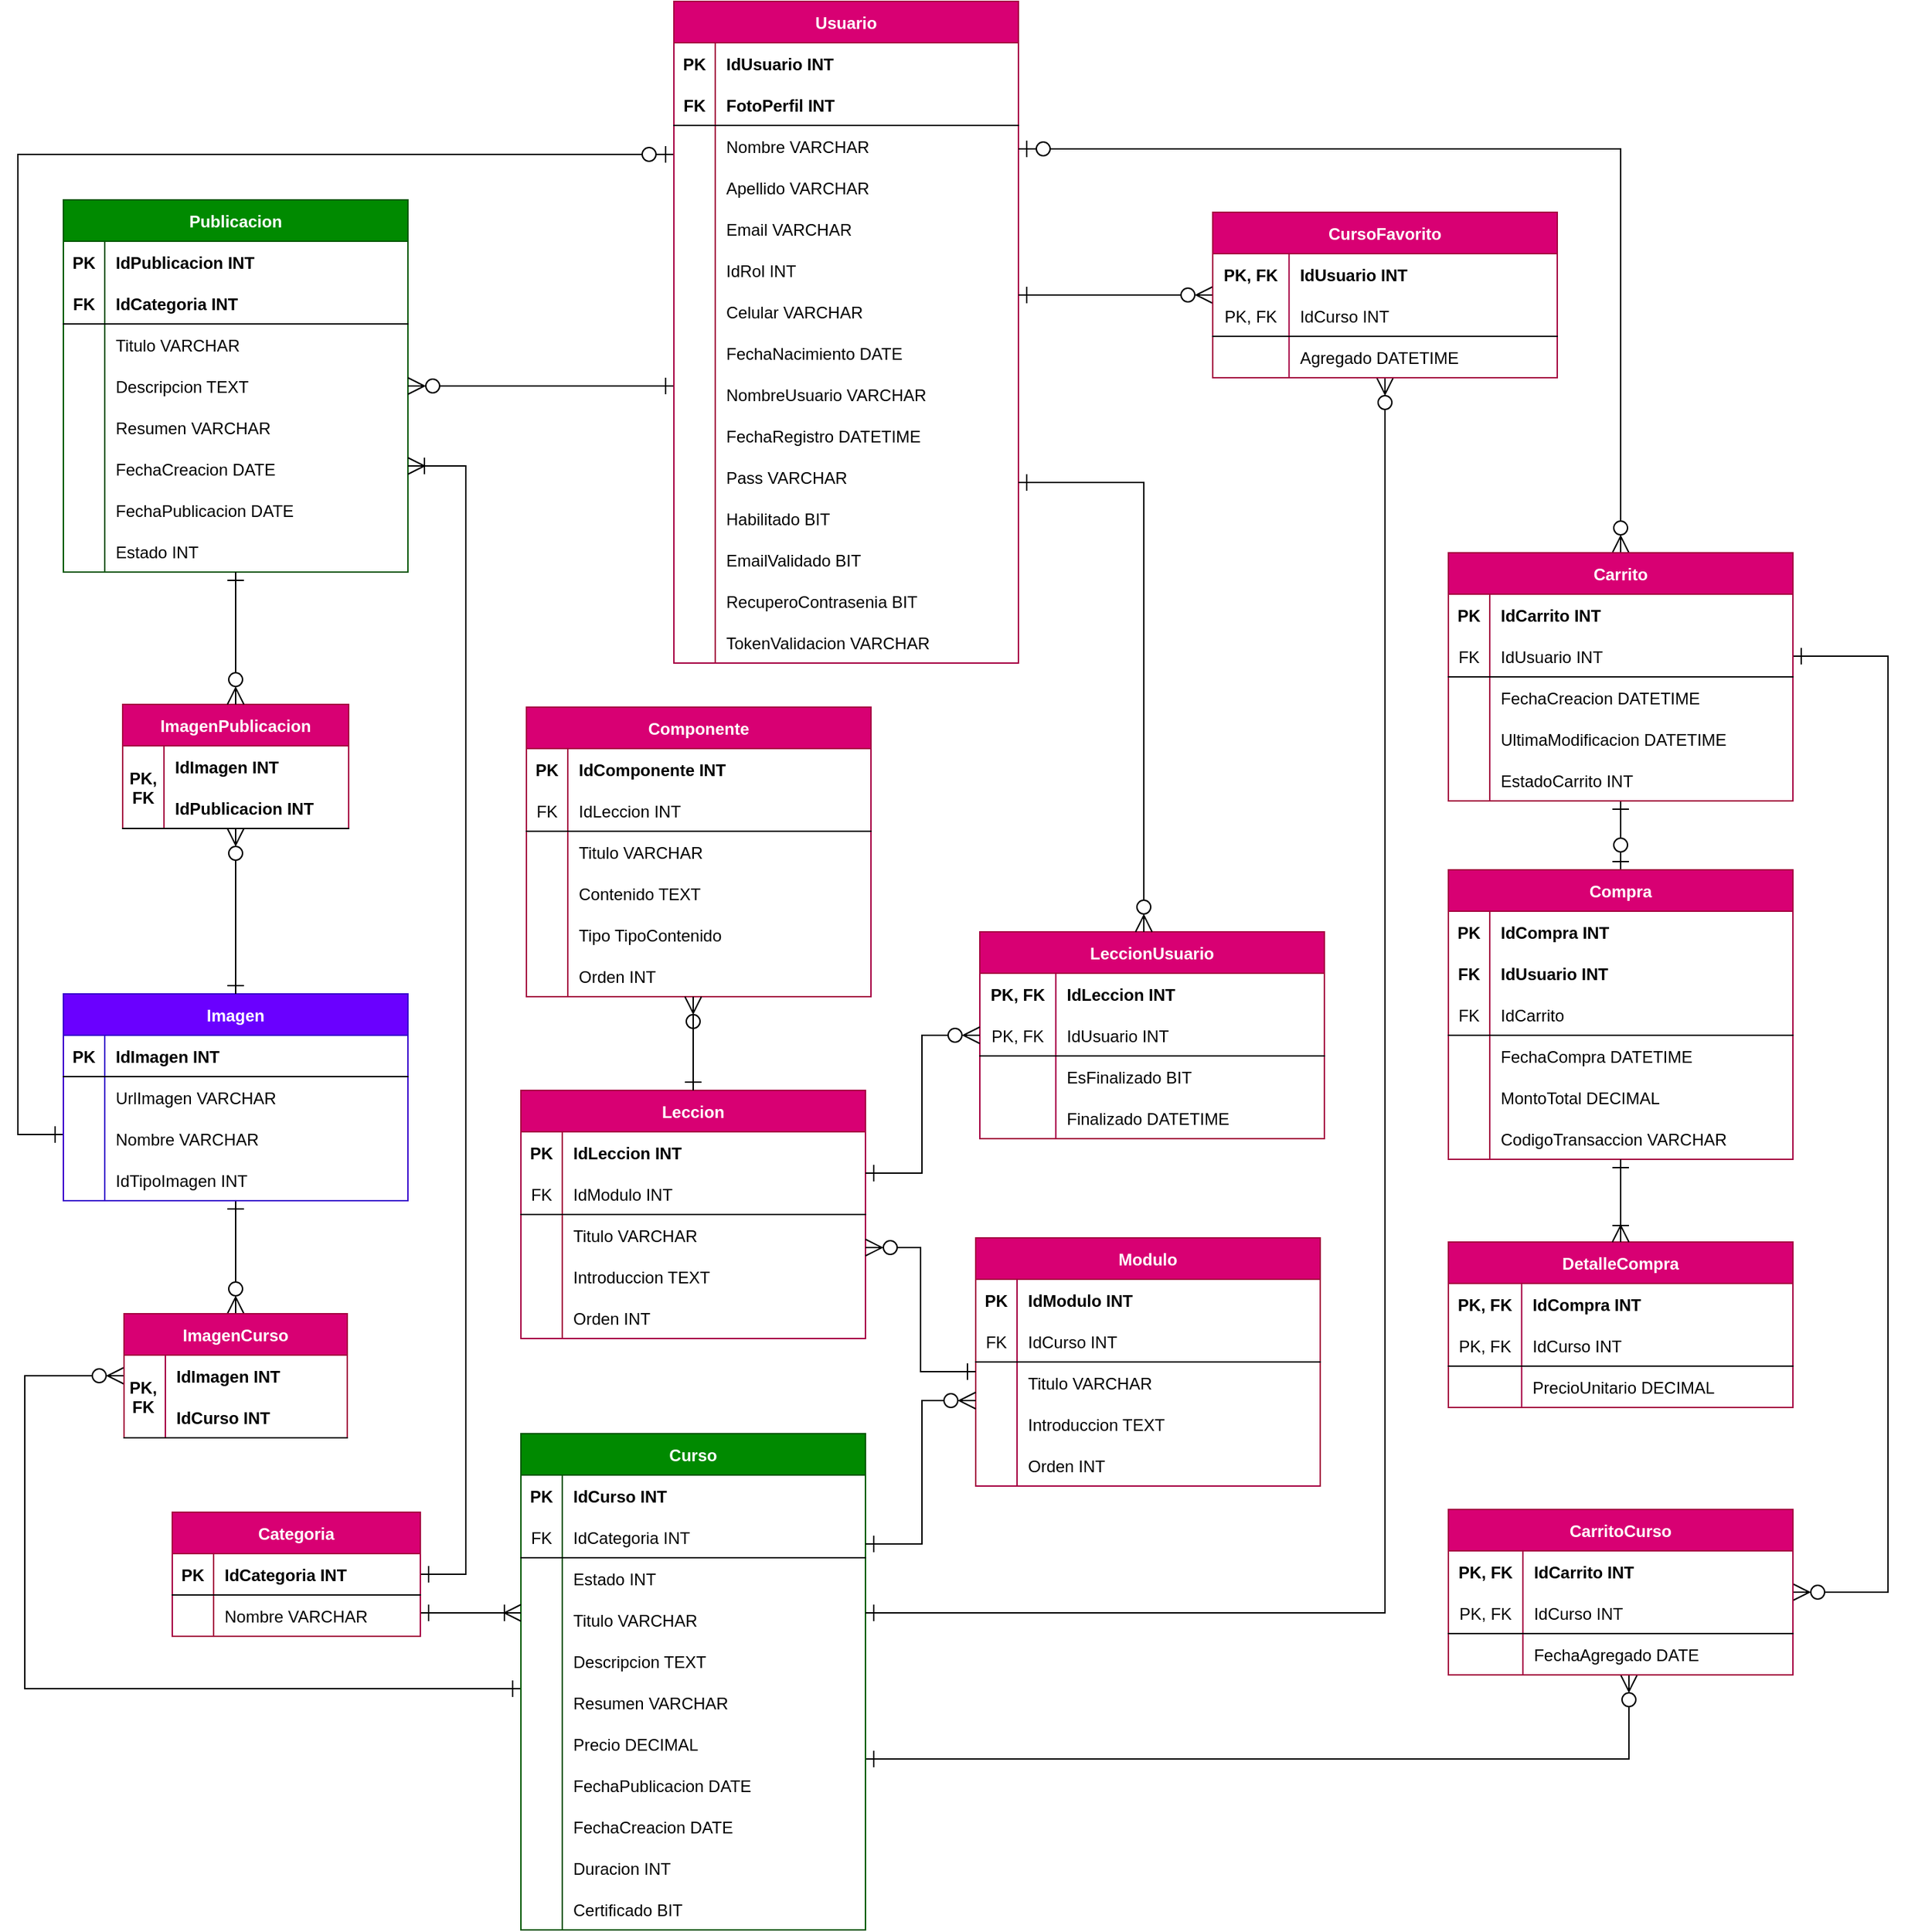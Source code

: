 <mxfile version="27.1.4">
  <diagram id="R2lEEEUBdFMjLlhIrx00" name="Page-1">
    <mxGraphModel dx="1446" dy="1689" grid="0" gridSize="10" guides="1" tooltips="1" connect="1" arrows="1" fold="1" page="0" pageScale="1" pageWidth="850" pageHeight="1100" math="0" shadow="0" extFonts="Permanent Marker^https://fonts.googleapis.com/css?family=Permanent+Marker">
      <root>
        <mxCell id="0" />
        <mxCell id="1" parent="0" />
        <mxCell id="N4DH0g-PYP7fOPOSVasB-1" style="edgeStyle=orthogonalEdgeStyle;rounded=0;orthogonalLoop=1;jettySize=auto;html=1;endArrow=ERzeroToOne;endFill=0;startArrow=ERone;startFill=0;endSize=10;startSize=10;" parent="1" source="UnGf6mZh2mjc34am_PPt-3" target="UnGf6mZh2mjc34am_PPt-80" edge="1">
          <mxGeometry relative="1" as="geometry">
            <Array as="points">
              <mxPoint x="1192" y="540" />
              <mxPoint x="1192" y="-171" />
            </Array>
          </mxGeometry>
        </mxCell>
        <mxCell id="N4DH0g-PYP7fOPOSVasB-28" style="edgeStyle=orthogonalEdgeStyle;rounded=0;orthogonalLoop=1;jettySize=auto;html=1;endSize=10;startSize=10;endArrow=ERone;endFill=0;startArrow=ERzeroToMany;startFill=0;" parent="1" source="N4DH0g-PYP7fOPOSVasB-33" target="UnGf6mZh2mjc34am_PPt-41" edge="1">
          <mxGeometry relative="1" as="geometry">
            <Array as="points">
              <mxPoint x="1197" y="715" />
              <mxPoint x="1197" y="942" />
            </Array>
          </mxGeometry>
        </mxCell>
        <mxCell id="N4DH0g-PYP7fOPOSVasB-49" style="edgeStyle=orthogonalEdgeStyle;rounded=0;orthogonalLoop=1;jettySize=auto;html=1;startArrow=ERone;startFill=0;endArrow=ERzeroToMany;endFill=0;endSize=10;startSize=10;" parent="1" source="UnGf6mZh2mjc34am_PPt-3" target="N4DH0g-PYP7fOPOSVasB-33" edge="1">
          <mxGeometry relative="1" as="geometry" />
        </mxCell>
        <mxCell id="UnGf6mZh2mjc34am_PPt-3" value="Imagen" style="shape=table;startSize=30;container=1;collapsible=1;childLayout=tableLayout;fixedRows=1;rowLines=0;fontStyle=1;align=center;resizeLast=1;fillColor=#6a00ff;fontColor=#ffffff;strokeColor=#3700CC;" parent="1" vertex="1">
          <mxGeometry x="1225" y="438" width="250" height="150" as="geometry" />
        </mxCell>
        <mxCell id="UnGf6mZh2mjc34am_PPt-4" value="" style="shape=partialRectangle;collapsible=0;dropTarget=0;pointerEvents=0;fillColor=none;points=[[0,0.5],[1,0.5]];portConstraint=eastwest;top=0;left=0;right=0;bottom=1;" parent="UnGf6mZh2mjc34am_PPt-3" vertex="1">
          <mxGeometry y="30" width="250" height="30" as="geometry" />
        </mxCell>
        <mxCell id="UnGf6mZh2mjc34am_PPt-5" value="PK" style="shape=partialRectangle;overflow=hidden;connectable=0;fillColor=none;top=0;left=0;bottom=0;right=0;fontStyle=1;" parent="UnGf6mZh2mjc34am_PPt-4" vertex="1">
          <mxGeometry width="30" height="30" as="geometry">
            <mxRectangle width="30" height="30" as="alternateBounds" />
          </mxGeometry>
        </mxCell>
        <mxCell id="UnGf6mZh2mjc34am_PPt-6" value="IdImagen INT " style="shape=partialRectangle;overflow=hidden;connectable=0;fillColor=none;top=0;left=0;bottom=0;right=0;align=left;spacingLeft=6;fontStyle=1;" parent="UnGf6mZh2mjc34am_PPt-4" vertex="1">
          <mxGeometry x="30" width="220" height="30" as="geometry">
            <mxRectangle width="220" height="30" as="alternateBounds" />
          </mxGeometry>
        </mxCell>
        <mxCell id="UnGf6mZh2mjc34am_PPt-10" value="" style="shape=partialRectangle;collapsible=0;dropTarget=0;pointerEvents=0;fillColor=none;points=[[0,0.5],[1,0.5]];portConstraint=eastwest;top=0;left=0;right=0;bottom=0;" parent="UnGf6mZh2mjc34am_PPt-3" vertex="1">
          <mxGeometry y="60" width="250" height="30" as="geometry" />
        </mxCell>
        <mxCell id="UnGf6mZh2mjc34am_PPt-11" value="" style="shape=partialRectangle;overflow=hidden;connectable=0;fillColor=none;top=0;left=0;bottom=0;right=0;" parent="UnGf6mZh2mjc34am_PPt-10" vertex="1">
          <mxGeometry width="30" height="30" as="geometry">
            <mxRectangle width="30" height="30" as="alternateBounds" />
          </mxGeometry>
        </mxCell>
        <mxCell id="UnGf6mZh2mjc34am_PPt-12" value="UrlImagen VARCHAR" style="shape=partialRectangle;overflow=hidden;connectable=0;fillColor=none;top=0;left=0;bottom=0;right=0;align=left;spacingLeft=6;" parent="UnGf6mZh2mjc34am_PPt-10" vertex="1">
          <mxGeometry x="30" width="220" height="30" as="geometry">
            <mxRectangle width="220" height="30" as="alternateBounds" />
          </mxGeometry>
        </mxCell>
        <mxCell id="UnGf6mZh2mjc34am_PPt-186" style="shape=partialRectangle;collapsible=0;dropTarget=0;pointerEvents=0;fillColor=none;points=[[0,0.5],[1,0.5]];portConstraint=eastwest;top=0;left=0;right=0;bottom=0;" parent="UnGf6mZh2mjc34am_PPt-3" vertex="1">
          <mxGeometry y="90" width="250" height="30" as="geometry" />
        </mxCell>
        <mxCell id="UnGf6mZh2mjc34am_PPt-187" style="shape=partialRectangle;overflow=hidden;connectable=0;fillColor=none;top=0;left=0;bottom=0;right=0;" parent="UnGf6mZh2mjc34am_PPt-186" vertex="1">
          <mxGeometry width="30" height="30" as="geometry">
            <mxRectangle width="30" height="30" as="alternateBounds" />
          </mxGeometry>
        </mxCell>
        <mxCell id="UnGf6mZh2mjc34am_PPt-188" value="Nombre VARCHAR" style="shape=partialRectangle;overflow=hidden;connectable=0;fillColor=none;top=0;left=0;bottom=0;right=0;align=left;spacingLeft=6;" parent="UnGf6mZh2mjc34am_PPt-186" vertex="1">
          <mxGeometry x="30" width="220" height="30" as="geometry">
            <mxRectangle width="220" height="30" as="alternateBounds" />
          </mxGeometry>
        </mxCell>
        <mxCell id="UnGf6mZh2mjc34am_PPt-13" value="" style="shape=partialRectangle;collapsible=0;dropTarget=0;pointerEvents=0;fillColor=none;points=[[0,0.5],[1,0.5]];portConstraint=eastwest;top=0;left=0;right=0;bottom=0;" parent="UnGf6mZh2mjc34am_PPt-3" vertex="1">
          <mxGeometry y="120" width="250" height="30" as="geometry" />
        </mxCell>
        <mxCell id="UnGf6mZh2mjc34am_PPt-14" value="" style="shape=partialRectangle;overflow=hidden;connectable=0;fillColor=none;top=0;left=0;bottom=0;right=0;" parent="UnGf6mZh2mjc34am_PPt-13" vertex="1">
          <mxGeometry width="30" height="30" as="geometry">
            <mxRectangle width="30" height="30" as="alternateBounds" />
          </mxGeometry>
        </mxCell>
        <mxCell id="UnGf6mZh2mjc34am_PPt-15" value="IdTipoImagen INT" style="shape=partialRectangle;overflow=hidden;connectable=0;fillColor=none;top=0;left=0;bottom=0;right=0;align=left;spacingLeft=6;" parent="UnGf6mZh2mjc34am_PPt-13" vertex="1">
          <mxGeometry x="30" width="220" height="30" as="geometry">
            <mxRectangle width="220" height="30" as="alternateBounds" />
          </mxGeometry>
        </mxCell>
        <mxCell id="UnGf6mZh2mjc34am_PPt-16" value="Publicacion" style="shape=table;startSize=30;container=1;collapsible=1;childLayout=tableLayout;fixedRows=1;rowLines=0;fontStyle=1;align=center;resizeLast=1;fillColor=#008a00;fontColor=#ffffff;strokeColor=#005700;" parent="1" vertex="1">
          <mxGeometry x="1225" y="-138" width="250" height="270" as="geometry" />
        </mxCell>
        <mxCell id="UnGf6mZh2mjc34am_PPt-17" value="" style="shape=partialRectangle;collapsible=0;dropTarget=0;pointerEvents=0;fillColor=none;points=[[0,0.5],[1,0.5]];portConstraint=eastwest;top=0;left=0;right=0;bottom=0;" parent="UnGf6mZh2mjc34am_PPt-16" vertex="1">
          <mxGeometry y="30" width="250" height="30" as="geometry" />
        </mxCell>
        <mxCell id="UnGf6mZh2mjc34am_PPt-18" value="PK" style="shape=partialRectangle;overflow=hidden;connectable=0;fillColor=none;top=0;left=0;bottom=0;right=0;fontStyle=1;" parent="UnGf6mZh2mjc34am_PPt-17" vertex="1">
          <mxGeometry width="30" height="30" as="geometry">
            <mxRectangle width="30" height="30" as="alternateBounds" />
          </mxGeometry>
        </mxCell>
        <mxCell id="UnGf6mZh2mjc34am_PPt-19" value="IdPublicacion INT" style="shape=partialRectangle;overflow=hidden;connectable=0;fillColor=none;top=0;left=0;bottom=0;right=0;align=left;spacingLeft=6;fontStyle=1;" parent="UnGf6mZh2mjc34am_PPt-17" vertex="1">
          <mxGeometry x="30" width="220" height="30" as="geometry">
            <mxRectangle width="220" height="30" as="alternateBounds" />
          </mxGeometry>
        </mxCell>
        <mxCell id="UnGf6mZh2mjc34am_PPt-189" style="shape=partialRectangle;collapsible=0;dropTarget=0;pointerEvents=0;fillColor=none;points=[[0,0.5],[1,0.5]];portConstraint=eastwest;top=0;left=0;right=0;bottom=1;" parent="UnGf6mZh2mjc34am_PPt-16" vertex="1">
          <mxGeometry y="60" width="250" height="30" as="geometry" />
        </mxCell>
        <mxCell id="UnGf6mZh2mjc34am_PPt-190" value="FK" style="shape=partialRectangle;overflow=hidden;connectable=0;fillColor=none;top=0;left=0;bottom=0;right=0;fontStyle=1;" parent="UnGf6mZh2mjc34am_PPt-189" vertex="1">
          <mxGeometry width="30" height="30" as="geometry">
            <mxRectangle width="30" height="30" as="alternateBounds" />
          </mxGeometry>
        </mxCell>
        <mxCell id="UnGf6mZh2mjc34am_PPt-191" value="IdCategoria INT" style="shape=partialRectangle;overflow=hidden;connectable=0;fillColor=none;top=0;left=0;bottom=0;right=0;align=left;spacingLeft=6;fontStyle=1;" parent="UnGf6mZh2mjc34am_PPt-189" vertex="1">
          <mxGeometry x="30" width="220" height="30" as="geometry">
            <mxRectangle width="220" height="30" as="alternateBounds" />
          </mxGeometry>
        </mxCell>
        <mxCell id="UnGf6mZh2mjc34am_PPt-20" value="" style="shape=partialRectangle;collapsible=0;dropTarget=0;pointerEvents=0;fillColor=none;points=[[0,0.5],[1,0.5]];portConstraint=eastwest;top=0;left=0;right=0;bottom=0;" parent="UnGf6mZh2mjc34am_PPt-16" vertex="1">
          <mxGeometry y="90" width="250" height="30" as="geometry" />
        </mxCell>
        <mxCell id="UnGf6mZh2mjc34am_PPt-21" value="" style="shape=partialRectangle;overflow=hidden;connectable=0;fillColor=none;top=0;left=0;bottom=0;right=0;" parent="UnGf6mZh2mjc34am_PPt-20" vertex="1">
          <mxGeometry width="30" height="30" as="geometry">
            <mxRectangle width="30" height="30" as="alternateBounds" />
          </mxGeometry>
        </mxCell>
        <mxCell id="UnGf6mZh2mjc34am_PPt-22" value="Titulo VARCHAR" style="shape=partialRectangle;overflow=hidden;connectable=0;fillColor=none;top=0;left=0;bottom=0;right=0;align=left;spacingLeft=6;" parent="UnGf6mZh2mjc34am_PPt-20" vertex="1">
          <mxGeometry x="30" width="220" height="30" as="geometry">
            <mxRectangle width="220" height="30" as="alternateBounds" />
          </mxGeometry>
        </mxCell>
        <mxCell id="UnGf6mZh2mjc34am_PPt-23" value="" style="shape=partialRectangle;collapsible=0;dropTarget=0;pointerEvents=0;fillColor=none;points=[[0,0.5],[1,0.5]];portConstraint=eastwest;top=0;left=0;right=0;bottom=0;" parent="UnGf6mZh2mjc34am_PPt-16" vertex="1">
          <mxGeometry y="120" width="250" height="30" as="geometry" />
        </mxCell>
        <mxCell id="UnGf6mZh2mjc34am_PPt-24" value="" style="shape=partialRectangle;overflow=hidden;connectable=0;fillColor=none;top=0;left=0;bottom=0;right=0;" parent="UnGf6mZh2mjc34am_PPt-23" vertex="1">
          <mxGeometry width="30" height="30" as="geometry">
            <mxRectangle width="30" height="30" as="alternateBounds" />
          </mxGeometry>
        </mxCell>
        <mxCell id="UnGf6mZh2mjc34am_PPt-25" value="Descripcion TEXT" style="shape=partialRectangle;overflow=hidden;connectable=0;fillColor=none;top=0;left=0;bottom=0;right=0;align=left;spacingLeft=6;" parent="UnGf6mZh2mjc34am_PPt-23" vertex="1">
          <mxGeometry x="30" width="220" height="30" as="geometry">
            <mxRectangle width="220" height="30" as="alternateBounds" />
          </mxGeometry>
        </mxCell>
        <mxCell id="UnGf6mZh2mjc34am_PPt-26" value="" style="shape=partialRectangle;collapsible=0;dropTarget=0;pointerEvents=0;fillColor=none;points=[[0,0.5],[1,0.5]];portConstraint=eastwest;top=0;left=0;right=0;bottom=0;" parent="UnGf6mZh2mjc34am_PPt-16" vertex="1">
          <mxGeometry y="150" width="250" height="30" as="geometry" />
        </mxCell>
        <mxCell id="UnGf6mZh2mjc34am_PPt-27" value="" style="shape=partialRectangle;overflow=hidden;connectable=0;fillColor=none;top=0;left=0;bottom=0;right=0;" parent="UnGf6mZh2mjc34am_PPt-26" vertex="1">
          <mxGeometry width="30" height="30" as="geometry">
            <mxRectangle width="30" height="30" as="alternateBounds" />
          </mxGeometry>
        </mxCell>
        <mxCell id="UnGf6mZh2mjc34am_PPt-28" value="Resumen VARCHAR" style="shape=partialRectangle;overflow=hidden;connectable=0;fillColor=none;top=0;left=0;bottom=0;right=0;align=left;spacingLeft=6;" parent="UnGf6mZh2mjc34am_PPt-26" vertex="1">
          <mxGeometry x="30" width="220" height="30" as="geometry">
            <mxRectangle width="220" height="30" as="alternateBounds" />
          </mxGeometry>
        </mxCell>
        <mxCell id="UnGf6mZh2mjc34am_PPt-29" value="" style="shape=partialRectangle;collapsible=0;dropTarget=0;pointerEvents=0;fillColor=none;points=[[0,0.5],[1,0.5]];portConstraint=eastwest;top=0;left=0;right=0;bottom=0;" parent="UnGf6mZh2mjc34am_PPt-16" vertex="1">
          <mxGeometry y="180" width="250" height="30" as="geometry" />
        </mxCell>
        <mxCell id="UnGf6mZh2mjc34am_PPt-30" value="" style="shape=partialRectangle;overflow=hidden;connectable=0;fillColor=none;top=0;left=0;bottom=0;right=0;" parent="UnGf6mZh2mjc34am_PPt-29" vertex="1">
          <mxGeometry width="30" height="30" as="geometry">
            <mxRectangle width="30" height="30" as="alternateBounds" />
          </mxGeometry>
        </mxCell>
        <mxCell id="UnGf6mZh2mjc34am_PPt-31" value="FechaCreacion DATE" style="shape=partialRectangle;overflow=hidden;connectable=0;fillColor=none;top=0;left=0;bottom=0;right=0;align=left;spacingLeft=6;" parent="UnGf6mZh2mjc34am_PPt-29" vertex="1">
          <mxGeometry x="30" width="220" height="30" as="geometry">
            <mxRectangle width="220" height="30" as="alternateBounds" />
          </mxGeometry>
        </mxCell>
        <mxCell id="UnGf6mZh2mjc34am_PPt-32" value="" style="shape=partialRectangle;collapsible=0;dropTarget=0;pointerEvents=0;fillColor=none;points=[[0,0.5],[1,0.5]];portConstraint=eastwest;top=0;left=0;right=0;bottom=0;" parent="UnGf6mZh2mjc34am_PPt-16" vertex="1">
          <mxGeometry y="210" width="250" height="30" as="geometry" />
        </mxCell>
        <mxCell id="UnGf6mZh2mjc34am_PPt-33" value="" style="shape=partialRectangle;overflow=hidden;connectable=0;fillColor=none;top=0;left=0;bottom=0;right=0;" parent="UnGf6mZh2mjc34am_PPt-32" vertex="1">
          <mxGeometry width="30" height="30" as="geometry">
            <mxRectangle width="30" height="30" as="alternateBounds" />
          </mxGeometry>
        </mxCell>
        <mxCell id="UnGf6mZh2mjc34am_PPt-34" value="FechaPublicacion DATE" style="shape=partialRectangle;overflow=hidden;connectable=0;fillColor=none;top=0;left=0;bottom=0;right=0;align=left;spacingLeft=6;" parent="UnGf6mZh2mjc34am_PPt-32" vertex="1">
          <mxGeometry x="30" width="220" height="30" as="geometry">
            <mxRectangle width="220" height="30" as="alternateBounds" />
          </mxGeometry>
        </mxCell>
        <mxCell id="UnGf6mZh2mjc34am_PPt-35" value="" style="shape=partialRectangle;collapsible=0;dropTarget=0;pointerEvents=0;fillColor=none;points=[[0,0.5],[1,0.5]];portConstraint=eastwest;top=0;left=0;right=0;bottom=0;" parent="UnGf6mZh2mjc34am_PPt-16" vertex="1">
          <mxGeometry y="240" width="250" height="30" as="geometry" />
        </mxCell>
        <mxCell id="UnGf6mZh2mjc34am_PPt-36" value="" style="shape=partialRectangle;overflow=hidden;connectable=0;fillColor=none;top=0;left=0;bottom=0;right=0;" parent="UnGf6mZh2mjc34am_PPt-35" vertex="1">
          <mxGeometry width="30" height="30" as="geometry">
            <mxRectangle width="30" height="30" as="alternateBounds" />
          </mxGeometry>
        </mxCell>
        <mxCell id="UnGf6mZh2mjc34am_PPt-37" value="Estado INT" style="shape=partialRectangle;overflow=hidden;connectable=0;fillColor=none;top=0;left=0;bottom=0;right=0;align=left;spacingLeft=6;" parent="UnGf6mZh2mjc34am_PPt-35" vertex="1">
          <mxGeometry x="30" width="220" height="30" as="geometry">
            <mxRectangle width="220" height="30" as="alternateBounds" />
          </mxGeometry>
        </mxCell>
        <mxCell id="N4DH0g-PYP7fOPOSVasB-26" style="edgeStyle=orthogonalEdgeStyle;rounded=0;orthogonalLoop=1;jettySize=auto;html=1;endSize=10;startSize=10;endArrow=ERone;endFill=0;startArrow=ERzeroToMany;startFill=0;" parent="1" source="N4DH0g-PYP7fOPOSVasB-11" target="UnGf6mZh2mjc34am_PPt-41" edge="1">
          <mxGeometry relative="1" as="geometry">
            <Array as="points">
              <mxPoint x="2361" y="993" />
            </Array>
          </mxGeometry>
        </mxCell>
        <mxCell id="UnGf6mZh2mjc34am_PPt-41" value="Curso" style="shape=table;startSize=30;container=1;collapsible=1;childLayout=tableLayout;fixedRows=1;rowLines=0;fontStyle=1;align=center;resizeLast=1;fillColor=#008a00;fontColor=#ffffff;strokeColor=#005700;" parent="1" vertex="1">
          <mxGeometry x="1557" y="757" width="250" height="360" as="geometry" />
        </mxCell>
        <mxCell id="UnGf6mZh2mjc34am_PPt-42" value="" style="shape=partialRectangle;collapsible=0;dropTarget=0;pointerEvents=0;fillColor=none;points=[[0,0.5],[1,0.5]];portConstraint=eastwest;top=0;left=0;right=0;bottom=0;strokeColor=inherit;" parent="UnGf6mZh2mjc34am_PPt-41" vertex="1">
          <mxGeometry y="30" width="250" height="30" as="geometry" />
        </mxCell>
        <mxCell id="UnGf6mZh2mjc34am_PPt-43" value="PK" style="shape=partialRectangle;overflow=hidden;connectable=0;fillColor=none;top=0;left=0;bottom=0;right=0;fontStyle=1;strokeColor=inherit;" parent="UnGf6mZh2mjc34am_PPt-42" vertex="1">
          <mxGeometry width="30" height="30" as="geometry">
            <mxRectangle width="30" height="30" as="alternateBounds" />
          </mxGeometry>
        </mxCell>
        <mxCell id="UnGf6mZh2mjc34am_PPt-44" value="IdCurso INT" style="shape=partialRectangle;overflow=hidden;connectable=0;fillColor=none;top=0;left=0;bottom=0;right=0;align=left;spacingLeft=6;fontStyle=1;strokeColor=inherit;" parent="UnGf6mZh2mjc34am_PPt-42" vertex="1">
          <mxGeometry x="30" width="220" height="30" as="geometry">
            <mxRectangle width="220" height="30" as="alternateBounds" />
          </mxGeometry>
        </mxCell>
        <mxCell id="UnGf6mZh2mjc34am_PPt-45" value="" style="shape=partialRectangle;collapsible=0;dropTarget=0;pointerEvents=0;fillColor=none;points=[[0,0.5],[1,0.5]];portConstraint=eastwest;top=0;left=0;right=0;bottom=1;" parent="UnGf6mZh2mjc34am_PPt-41" vertex="1">
          <mxGeometry y="60" width="250" height="30" as="geometry" />
        </mxCell>
        <mxCell id="UnGf6mZh2mjc34am_PPt-46" value="FK" style="shape=partialRectangle;overflow=hidden;connectable=0;fillColor=none;top=0;left=0;bottom=0;right=0;" parent="UnGf6mZh2mjc34am_PPt-45" vertex="1">
          <mxGeometry width="30" height="30" as="geometry">
            <mxRectangle width="30" height="30" as="alternateBounds" />
          </mxGeometry>
        </mxCell>
        <mxCell id="UnGf6mZh2mjc34am_PPt-47" value="IdCategoria INT" style="shape=partialRectangle;overflow=hidden;connectable=0;fillColor=none;top=0;left=0;bottom=0;right=0;align=left;spacingLeft=6;" parent="UnGf6mZh2mjc34am_PPt-45" vertex="1">
          <mxGeometry x="30" width="220" height="30" as="geometry">
            <mxRectangle width="220" height="30" as="alternateBounds" />
          </mxGeometry>
        </mxCell>
        <mxCell id="UnGf6mZh2mjc34am_PPt-173" style="shape=partialRectangle;collapsible=0;dropTarget=0;pointerEvents=0;fillColor=none;points=[[0,0.5],[1,0.5]];portConstraint=eastwest;top=0;left=0;right=0;bottom=0;" parent="UnGf6mZh2mjc34am_PPt-41" vertex="1">
          <mxGeometry y="90" width="250" height="30" as="geometry" />
        </mxCell>
        <mxCell id="UnGf6mZh2mjc34am_PPt-174" value="" style="shape=partialRectangle;overflow=hidden;connectable=0;fillColor=none;top=0;left=0;bottom=0;right=0;" parent="UnGf6mZh2mjc34am_PPt-173" vertex="1">
          <mxGeometry width="30" height="30" as="geometry">
            <mxRectangle width="30" height="30" as="alternateBounds" />
          </mxGeometry>
        </mxCell>
        <mxCell id="UnGf6mZh2mjc34am_PPt-175" value="Estado INT" style="shape=partialRectangle;overflow=hidden;connectable=0;fillColor=none;top=0;left=0;bottom=0;right=0;align=left;spacingLeft=6;" parent="UnGf6mZh2mjc34am_PPt-173" vertex="1">
          <mxGeometry x="30" width="220" height="30" as="geometry">
            <mxRectangle width="220" height="30" as="alternateBounds" />
          </mxGeometry>
        </mxCell>
        <mxCell id="UnGf6mZh2mjc34am_PPt-48" value="" style="shape=partialRectangle;collapsible=0;dropTarget=0;pointerEvents=0;fillColor=none;points=[[0,0.5],[1,0.5]];portConstraint=eastwest;top=0;left=0;right=0;bottom=0;" parent="UnGf6mZh2mjc34am_PPt-41" vertex="1">
          <mxGeometry y="120" width="250" height="30" as="geometry" />
        </mxCell>
        <mxCell id="UnGf6mZh2mjc34am_PPt-49" value="" style="shape=partialRectangle;overflow=hidden;connectable=0;fillColor=none;top=0;left=0;bottom=0;right=0;" parent="UnGf6mZh2mjc34am_PPt-48" vertex="1">
          <mxGeometry width="30" height="30" as="geometry">
            <mxRectangle width="30" height="30" as="alternateBounds" />
          </mxGeometry>
        </mxCell>
        <mxCell id="UnGf6mZh2mjc34am_PPt-50" value="Titulo VARCHAR    " style="shape=partialRectangle;overflow=hidden;connectable=0;fillColor=none;top=0;left=0;bottom=0;right=0;align=left;spacingLeft=6;" parent="UnGf6mZh2mjc34am_PPt-48" vertex="1">
          <mxGeometry x="30" width="220" height="30" as="geometry">
            <mxRectangle width="220" height="30" as="alternateBounds" />
          </mxGeometry>
        </mxCell>
        <mxCell id="UnGf6mZh2mjc34am_PPt-51" value="" style="shape=partialRectangle;collapsible=0;dropTarget=0;pointerEvents=0;fillColor=none;points=[[0,0.5],[1,0.5]];portConstraint=eastwest;top=0;left=0;right=0;bottom=0;" parent="UnGf6mZh2mjc34am_PPt-41" vertex="1">
          <mxGeometry y="150" width="250" height="30" as="geometry" />
        </mxCell>
        <mxCell id="UnGf6mZh2mjc34am_PPt-52" value="" style="shape=partialRectangle;overflow=hidden;connectable=0;fillColor=none;top=0;left=0;bottom=0;right=0;" parent="UnGf6mZh2mjc34am_PPt-51" vertex="1">
          <mxGeometry width="30" height="30" as="geometry">
            <mxRectangle width="30" height="30" as="alternateBounds" />
          </mxGeometry>
        </mxCell>
        <mxCell id="UnGf6mZh2mjc34am_PPt-53" value="Descripcion TEXT" style="shape=partialRectangle;overflow=hidden;connectable=0;fillColor=none;top=0;left=0;bottom=0;right=0;align=left;spacingLeft=6;" parent="UnGf6mZh2mjc34am_PPt-51" vertex="1">
          <mxGeometry x="30" width="220" height="30" as="geometry">
            <mxRectangle width="220" height="30" as="alternateBounds" />
          </mxGeometry>
        </mxCell>
        <mxCell id="UnGf6mZh2mjc34am_PPt-54" value="" style="shape=partialRectangle;collapsible=0;dropTarget=0;pointerEvents=0;fillColor=none;points=[[0,0.5],[1,0.5]];portConstraint=eastwest;top=0;left=0;right=0;bottom=0;" parent="UnGf6mZh2mjc34am_PPt-41" vertex="1">
          <mxGeometry y="180" width="250" height="30" as="geometry" />
        </mxCell>
        <mxCell id="UnGf6mZh2mjc34am_PPt-55" value="" style="shape=partialRectangle;overflow=hidden;connectable=0;fillColor=none;top=0;left=0;bottom=0;right=0;" parent="UnGf6mZh2mjc34am_PPt-54" vertex="1">
          <mxGeometry width="30" height="30" as="geometry">
            <mxRectangle width="30" height="30" as="alternateBounds" />
          </mxGeometry>
        </mxCell>
        <mxCell id="UnGf6mZh2mjc34am_PPt-56" value="Resumen VARCHAR" style="shape=partialRectangle;overflow=hidden;connectable=0;fillColor=none;top=0;left=0;bottom=0;right=0;align=left;spacingLeft=6;" parent="UnGf6mZh2mjc34am_PPt-54" vertex="1">
          <mxGeometry x="30" width="220" height="30" as="geometry">
            <mxRectangle width="220" height="30" as="alternateBounds" />
          </mxGeometry>
        </mxCell>
        <mxCell id="UnGf6mZh2mjc34am_PPt-57" value="" style="shape=partialRectangle;collapsible=0;dropTarget=0;pointerEvents=0;fillColor=none;points=[[0,0.5],[1,0.5]];portConstraint=eastwest;top=0;left=0;right=0;bottom=0;" parent="UnGf6mZh2mjc34am_PPt-41" vertex="1">
          <mxGeometry y="210" width="250" height="30" as="geometry" />
        </mxCell>
        <mxCell id="UnGf6mZh2mjc34am_PPt-58" value="" style="shape=partialRectangle;overflow=hidden;connectable=0;fillColor=none;top=0;left=0;bottom=0;right=0;" parent="UnGf6mZh2mjc34am_PPt-57" vertex="1">
          <mxGeometry width="30" height="30" as="geometry">
            <mxRectangle width="30" height="30" as="alternateBounds" />
          </mxGeometry>
        </mxCell>
        <mxCell id="UnGf6mZh2mjc34am_PPt-59" value="Precio DECIMAL" style="shape=partialRectangle;overflow=hidden;connectable=0;fillColor=none;top=0;left=0;bottom=0;right=0;align=left;spacingLeft=6;" parent="UnGf6mZh2mjc34am_PPt-57" vertex="1">
          <mxGeometry x="30" width="220" height="30" as="geometry">
            <mxRectangle width="220" height="30" as="alternateBounds" />
          </mxGeometry>
        </mxCell>
        <mxCell id="UnGf6mZh2mjc34am_PPt-60" value="" style="shape=partialRectangle;collapsible=0;dropTarget=0;pointerEvents=0;fillColor=none;points=[[0,0.5],[1,0.5]];portConstraint=eastwest;top=0;left=0;right=0;bottom=0;" parent="UnGf6mZh2mjc34am_PPt-41" vertex="1">
          <mxGeometry y="240" width="250" height="30" as="geometry" />
        </mxCell>
        <mxCell id="UnGf6mZh2mjc34am_PPt-61" value="" style="shape=partialRectangle;overflow=hidden;connectable=0;fillColor=none;top=0;left=0;bottom=0;right=0;" parent="UnGf6mZh2mjc34am_PPt-60" vertex="1">
          <mxGeometry width="30" height="30" as="geometry">
            <mxRectangle width="30" height="30" as="alternateBounds" />
          </mxGeometry>
        </mxCell>
        <mxCell id="UnGf6mZh2mjc34am_PPt-62" value="FechaPublicacion DATE" style="shape=partialRectangle;overflow=hidden;connectable=0;fillColor=none;top=0;left=0;bottom=0;right=0;align=left;spacingLeft=6;" parent="UnGf6mZh2mjc34am_PPt-60" vertex="1">
          <mxGeometry x="30" width="220" height="30" as="geometry">
            <mxRectangle width="220" height="30" as="alternateBounds" />
          </mxGeometry>
        </mxCell>
        <mxCell id="UnGf6mZh2mjc34am_PPt-63" value="" style="shape=partialRectangle;collapsible=0;dropTarget=0;pointerEvents=0;fillColor=none;points=[[0,0.5],[1,0.5]];portConstraint=eastwest;top=0;left=0;right=0;bottom=0;" parent="UnGf6mZh2mjc34am_PPt-41" vertex="1">
          <mxGeometry y="270" width="250" height="30" as="geometry" />
        </mxCell>
        <mxCell id="UnGf6mZh2mjc34am_PPt-64" value="" style="shape=partialRectangle;overflow=hidden;connectable=0;fillColor=none;top=0;left=0;bottom=0;right=0;" parent="UnGf6mZh2mjc34am_PPt-63" vertex="1">
          <mxGeometry width="30" height="30" as="geometry">
            <mxRectangle width="30" height="30" as="alternateBounds" />
          </mxGeometry>
        </mxCell>
        <mxCell id="UnGf6mZh2mjc34am_PPt-65" value="FechaCreacion DATE" style="shape=partialRectangle;overflow=hidden;connectable=0;fillColor=none;top=0;left=0;bottom=0;right=0;align=left;spacingLeft=6;" parent="UnGf6mZh2mjc34am_PPt-63" vertex="1">
          <mxGeometry x="30" width="220" height="30" as="geometry">
            <mxRectangle width="220" height="30" as="alternateBounds" />
          </mxGeometry>
        </mxCell>
        <mxCell id="UnGf6mZh2mjc34am_PPt-177" style="shape=partialRectangle;collapsible=0;dropTarget=0;pointerEvents=0;fillColor=none;points=[[0,0.5],[1,0.5]];portConstraint=eastwest;top=0;left=0;right=0;bottom=0;" parent="UnGf6mZh2mjc34am_PPt-41" vertex="1">
          <mxGeometry y="300" width="250" height="30" as="geometry" />
        </mxCell>
        <mxCell id="UnGf6mZh2mjc34am_PPt-178" style="shape=partialRectangle;overflow=hidden;connectable=0;fillColor=none;top=0;left=0;bottom=0;right=0;" parent="UnGf6mZh2mjc34am_PPt-177" vertex="1">
          <mxGeometry width="30" height="30" as="geometry">
            <mxRectangle width="30" height="30" as="alternateBounds" />
          </mxGeometry>
        </mxCell>
        <mxCell id="UnGf6mZh2mjc34am_PPt-179" value="Duracion INT" style="shape=partialRectangle;overflow=hidden;connectable=0;fillColor=none;top=0;left=0;bottom=0;right=0;align=left;spacingLeft=6;" parent="UnGf6mZh2mjc34am_PPt-177" vertex="1">
          <mxGeometry x="30" width="220" height="30" as="geometry">
            <mxRectangle width="220" height="30" as="alternateBounds" />
          </mxGeometry>
        </mxCell>
        <mxCell id="UnGf6mZh2mjc34am_PPt-69" value="" style="shape=partialRectangle;collapsible=0;dropTarget=0;pointerEvents=0;fillColor=none;points=[[0,0.5],[1,0.5]];portConstraint=eastwest;top=0;left=0;right=0;bottom=0;" parent="UnGf6mZh2mjc34am_PPt-41" vertex="1">
          <mxGeometry y="330" width="250" height="30" as="geometry" />
        </mxCell>
        <mxCell id="UnGf6mZh2mjc34am_PPt-70" value="" style="shape=partialRectangle;overflow=hidden;connectable=0;fillColor=none;top=0;left=0;bottom=0;right=0;" parent="UnGf6mZh2mjc34am_PPt-69" vertex="1">
          <mxGeometry width="30" height="30" as="geometry">
            <mxRectangle width="30" height="30" as="alternateBounds" />
          </mxGeometry>
        </mxCell>
        <mxCell id="UnGf6mZh2mjc34am_PPt-71" value="Certificado BIT" style="shape=partialRectangle;overflow=hidden;connectable=0;fillColor=none;top=0;left=0;bottom=0;right=0;align=left;spacingLeft=6;" parent="UnGf6mZh2mjc34am_PPt-69" vertex="1">
          <mxGeometry x="30" width="220" height="30" as="geometry">
            <mxRectangle width="220" height="30" as="alternateBounds" />
          </mxGeometry>
        </mxCell>
        <mxCell id="N4DH0g-PYP7fOPOSVasB-2" style="edgeStyle=orthogonalEdgeStyle;rounded=0;orthogonalLoop=1;jettySize=auto;html=1;endSize=10;startSize=10;endArrow=ERone;endFill=0;startArrow=ERzeroToMany;startFill=0;" parent="1" source="UnGf6mZh2mjc34am_PPt-16" target="UnGf6mZh2mjc34am_PPt-80" edge="1">
          <mxGeometry relative="1" as="geometry">
            <Array as="points">
              <mxPoint x="1416" y="-55" />
              <mxPoint x="1416" y="-55" />
            </Array>
          </mxGeometry>
        </mxCell>
        <mxCell id="UnGf6mZh2mjc34am_PPt-80" value="Usuario" style="shape=table;startSize=30;container=1;collapsible=1;childLayout=tableLayout;fixedRows=1;rowLines=0;fontStyle=1;align=center;resizeLast=1;fillColor=#d80073;fontColor=#ffffff;strokeColor=#A50040;" parent="1" vertex="1">
          <mxGeometry x="1668" y="-282" width="250" height="480" as="geometry" />
        </mxCell>
        <mxCell id="UnGf6mZh2mjc34am_PPt-81" value="" style="shape=partialRectangle;collapsible=0;dropTarget=0;pointerEvents=0;fillColor=none;points=[[0,0.5],[1,0.5]];portConstraint=eastwest;top=0;left=0;right=0;bottom=0;" parent="UnGf6mZh2mjc34am_PPt-80" vertex="1">
          <mxGeometry y="30" width="250" height="30" as="geometry" />
        </mxCell>
        <mxCell id="UnGf6mZh2mjc34am_PPt-82" value="PK" style="shape=partialRectangle;overflow=hidden;connectable=0;fillColor=none;top=0;left=0;bottom=0;right=0;fontStyle=1;" parent="UnGf6mZh2mjc34am_PPt-81" vertex="1">
          <mxGeometry width="30" height="30" as="geometry">
            <mxRectangle width="30" height="30" as="alternateBounds" />
          </mxGeometry>
        </mxCell>
        <mxCell id="UnGf6mZh2mjc34am_PPt-83" value="IdUsuario INT" style="shape=partialRectangle;overflow=hidden;connectable=0;fillColor=none;top=0;left=0;bottom=0;right=0;align=left;spacingLeft=6;fontStyle=1;" parent="UnGf6mZh2mjc34am_PPt-81" vertex="1">
          <mxGeometry x="30" width="220" height="30" as="geometry">
            <mxRectangle width="220" height="30" as="alternateBounds" />
          </mxGeometry>
        </mxCell>
        <mxCell id="UnGf6mZh2mjc34am_PPt-198" style="shape=partialRectangle;collapsible=0;dropTarget=0;pointerEvents=0;fillColor=none;points=[[0,0.5],[1,0.5]];portConstraint=eastwest;top=0;left=0;right=0;bottom=1;" parent="UnGf6mZh2mjc34am_PPt-80" vertex="1">
          <mxGeometry y="60" width="250" height="30" as="geometry" />
        </mxCell>
        <mxCell id="UnGf6mZh2mjc34am_PPt-199" value="FK" style="shape=partialRectangle;overflow=hidden;connectable=0;fillColor=none;top=0;left=0;bottom=0;right=0;fontStyle=1;" parent="UnGf6mZh2mjc34am_PPt-198" vertex="1">
          <mxGeometry width="30" height="30" as="geometry">
            <mxRectangle width="30" height="30" as="alternateBounds" />
          </mxGeometry>
        </mxCell>
        <mxCell id="UnGf6mZh2mjc34am_PPt-200" value="FotoPerfil INT" style="shape=partialRectangle;overflow=hidden;connectable=0;fillColor=none;top=0;left=0;bottom=0;right=0;align=left;spacingLeft=6;fontStyle=1;" parent="UnGf6mZh2mjc34am_PPt-198" vertex="1">
          <mxGeometry x="30" width="220" height="30" as="geometry">
            <mxRectangle width="220" height="30" as="alternateBounds" />
          </mxGeometry>
        </mxCell>
        <mxCell id="UnGf6mZh2mjc34am_PPt-84" value="" style="shape=partialRectangle;collapsible=0;dropTarget=0;pointerEvents=0;fillColor=none;points=[[0,0.5],[1,0.5]];portConstraint=eastwest;top=0;left=0;right=0;bottom=0;" parent="UnGf6mZh2mjc34am_PPt-80" vertex="1">
          <mxGeometry y="90" width="250" height="30" as="geometry" />
        </mxCell>
        <mxCell id="UnGf6mZh2mjc34am_PPt-85" value="" style="shape=partialRectangle;overflow=hidden;connectable=0;fillColor=none;top=0;left=0;bottom=0;right=0;" parent="UnGf6mZh2mjc34am_PPt-84" vertex="1">
          <mxGeometry width="30" height="30" as="geometry">
            <mxRectangle width="30" height="30" as="alternateBounds" />
          </mxGeometry>
        </mxCell>
        <mxCell id="UnGf6mZh2mjc34am_PPt-86" value="Nombre VARCHAR" style="shape=partialRectangle;overflow=hidden;connectable=0;fillColor=none;top=0;left=0;bottom=0;right=0;align=left;spacingLeft=6;" parent="UnGf6mZh2mjc34am_PPt-84" vertex="1">
          <mxGeometry x="30" width="220" height="30" as="geometry">
            <mxRectangle width="220" height="30" as="alternateBounds" />
          </mxGeometry>
        </mxCell>
        <mxCell id="UnGf6mZh2mjc34am_PPt-87" value="" style="shape=partialRectangle;collapsible=0;dropTarget=0;pointerEvents=0;fillColor=none;points=[[0,0.5],[1,0.5]];portConstraint=eastwest;top=0;left=0;right=0;bottom=0;" parent="UnGf6mZh2mjc34am_PPt-80" vertex="1">
          <mxGeometry y="120" width="250" height="30" as="geometry" />
        </mxCell>
        <mxCell id="UnGf6mZh2mjc34am_PPt-88" value="" style="shape=partialRectangle;overflow=hidden;connectable=0;fillColor=none;top=0;left=0;bottom=0;right=0;" parent="UnGf6mZh2mjc34am_PPt-87" vertex="1">
          <mxGeometry width="30" height="30" as="geometry">
            <mxRectangle width="30" height="30" as="alternateBounds" />
          </mxGeometry>
        </mxCell>
        <mxCell id="UnGf6mZh2mjc34am_PPt-89" value="Apellido VARCHAR    " style="shape=partialRectangle;overflow=hidden;connectable=0;fillColor=none;top=0;left=0;bottom=0;right=0;align=left;spacingLeft=6;" parent="UnGf6mZh2mjc34am_PPt-87" vertex="1">
          <mxGeometry x="30" width="220" height="30" as="geometry">
            <mxRectangle width="220" height="30" as="alternateBounds" />
          </mxGeometry>
        </mxCell>
        <mxCell id="UnGf6mZh2mjc34am_PPt-90" value="" style="shape=partialRectangle;collapsible=0;dropTarget=0;pointerEvents=0;fillColor=none;points=[[0,0.5],[1,0.5]];portConstraint=eastwest;top=0;left=0;right=0;bottom=0;" parent="UnGf6mZh2mjc34am_PPt-80" vertex="1">
          <mxGeometry y="150" width="250" height="30" as="geometry" />
        </mxCell>
        <mxCell id="UnGf6mZh2mjc34am_PPt-91" value="" style="shape=partialRectangle;overflow=hidden;connectable=0;fillColor=none;top=0;left=0;bottom=0;right=0;" parent="UnGf6mZh2mjc34am_PPt-90" vertex="1">
          <mxGeometry width="30" height="30" as="geometry">
            <mxRectangle width="30" height="30" as="alternateBounds" />
          </mxGeometry>
        </mxCell>
        <mxCell id="UnGf6mZh2mjc34am_PPt-92" value="Email VARCHAR" style="shape=partialRectangle;overflow=hidden;connectable=0;fillColor=none;top=0;left=0;bottom=0;right=0;align=left;spacingLeft=6;" parent="UnGf6mZh2mjc34am_PPt-90" vertex="1">
          <mxGeometry x="30" width="220" height="30" as="geometry">
            <mxRectangle width="220" height="30" as="alternateBounds" />
          </mxGeometry>
        </mxCell>
        <mxCell id="UnGf6mZh2mjc34am_PPt-93" value="" style="shape=partialRectangle;collapsible=0;dropTarget=0;pointerEvents=0;fillColor=none;points=[[0,0.5],[1,0.5]];portConstraint=eastwest;top=0;left=0;right=0;bottom=0;" parent="UnGf6mZh2mjc34am_PPt-80" vertex="1">
          <mxGeometry y="180" width="250" height="30" as="geometry" />
        </mxCell>
        <mxCell id="UnGf6mZh2mjc34am_PPt-94" value="" style="shape=partialRectangle;overflow=hidden;connectable=0;fillColor=none;top=0;left=0;bottom=0;right=0;" parent="UnGf6mZh2mjc34am_PPt-93" vertex="1">
          <mxGeometry width="30" height="30" as="geometry">
            <mxRectangle width="30" height="30" as="alternateBounds" />
          </mxGeometry>
        </mxCell>
        <mxCell id="UnGf6mZh2mjc34am_PPt-95" value="IdRol INT" style="shape=partialRectangle;overflow=hidden;connectable=0;fillColor=none;top=0;left=0;bottom=0;right=0;align=left;spacingLeft=6;" parent="UnGf6mZh2mjc34am_PPt-93" vertex="1">
          <mxGeometry x="30" width="220" height="30" as="geometry">
            <mxRectangle width="220" height="30" as="alternateBounds" />
          </mxGeometry>
        </mxCell>
        <mxCell id="UnGf6mZh2mjc34am_PPt-96" value="" style="shape=partialRectangle;collapsible=0;dropTarget=0;pointerEvents=0;fillColor=none;points=[[0,0.5],[1,0.5]];portConstraint=eastwest;top=0;left=0;right=0;bottom=0;" parent="UnGf6mZh2mjc34am_PPt-80" vertex="1">
          <mxGeometry y="210" width="250" height="30" as="geometry" />
        </mxCell>
        <mxCell id="UnGf6mZh2mjc34am_PPt-97" value="" style="shape=partialRectangle;overflow=hidden;connectable=0;fillColor=none;top=0;left=0;bottom=0;right=0;" parent="UnGf6mZh2mjc34am_PPt-96" vertex="1">
          <mxGeometry width="30" height="30" as="geometry">
            <mxRectangle width="30" height="30" as="alternateBounds" />
          </mxGeometry>
        </mxCell>
        <mxCell id="UnGf6mZh2mjc34am_PPt-98" value="Celular VARCHAR" style="shape=partialRectangle;overflow=hidden;connectable=0;fillColor=none;top=0;left=0;bottom=0;right=0;align=left;spacingLeft=6;" parent="UnGf6mZh2mjc34am_PPt-96" vertex="1">
          <mxGeometry x="30" width="220" height="30" as="geometry">
            <mxRectangle width="220" height="30" as="alternateBounds" />
          </mxGeometry>
        </mxCell>
        <mxCell id="UnGf6mZh2mjc34am_PPt-102" value="" style="shape=partialRectangle;collapsible=0;dropTarget=0;pointerEvents=0;fillColor=none;points=[[0,0.5],[1,0.5]];portConstraint=eastwest;top=0;left=0;right=0;bottom=0;" parent="UnGf6mZh2mjc34am_PPt-80" vertex="1">
          <mxGeometry y="240" width="250" height="30" as="geometry" />
        </mxCell>
        <mxCell id="UnGf6mZh2mjc34am_PPt-103" value="" style="shape=partialRectangle;overflow=hidden;connectable=0;fillColor=none;top=0;left=0;bottom=0;right=0;" parent="UnGf6mZh2mjc34am_PPt-102" vertex="1">
          <mxGeometry width="30" height="30" as="geometry">
            <mxRectangle width="30" height="30" as="alternateBounds" />
          </mxGeometry>
        </mxCell>
        <mxCell id="UnGf6mZh2mjc34am_PPt-104" value="FechaNacimiento DATE" style="shape=partialRectangle;overflow=hidden;connectable=0;fillColor=none;top=0;left=0;bottom=0;right=0;align=left;spacingLeft=6;" parent="UnGf6mZh2mjc34am_PPt-102" vertex="1">
          <mxGeometry x="30" width="220" height="30" as="geometry">
            <mxRectangle width="220" height="30" as="alternateBounds" />
          </mxGeometry>
        </mxCell>
        <mxCell id="UnGf6mZh2mjc34am_PPt-105" value="" style="shape=partialRectangle;collapsible=0;dropTarget=0;pointerEvents=0;fillColor=none;points=[[0,0.5],[1,0.5]];portConstraint=eastwest;top=0;left=0;right=0;bottom=0;" parent="UnGf6mZh2mjc34am_PPt-80" vertex="1">
          <mxGeometry y="270" width="250" height="30" as="geometry" />
        </mxCell>
        <mxCell id="UnGf6mZh2mjc34am_PPt-106" value="" style="shape=partialRectangle;overflow=hidden;connectable=0;fillColor=none;top=0;left=0;bottom=0;right=0;" parent="UnGf6mZh2mjc34am_PPt-105" vertex="1">
          <mxGeometry width="30" height="30" as="geometry">
            <mxRectangle width="30" height="30" as="alternateBounds" />
          </mxGeometry>
        </mxCell>
        <mxCell id="UnGf6mZh2mjc34am_PPt-107" value="NombreUsuario VARCHAR" style="shape=partialRectangle;overflow=hidden;connectable=0;fillColor=none;top=0;left=0;bottom=0;right=0;align=left;spacingLeft=6;" parent="UnGf6mZh2mjc34am_PPt-105" vertex="1">
          <mxGeometry x="30" width="220" height="30" as="geometry">
            <mxRectangle width="220" height="30" as="alternateBounds" />
          </mxGeometry>
        </mxCell>
        <mxCell id="PJvWJGl-T-Bh0AEiTWxq-5" style="shape=partialRectangle;collapsible=0;dropTarget=0;pointerEvents=0;fillColor=none;points=[[0,0.5],[1,0.5]];portConstraint=eastwest;top=0;left=0;right=0;bottom=0;" vertex="1" parent="UnGf6mZh2mjc34am_PPt-80">
          <mxGeometry y="300" width="250" height="30" as="geometry" />
        </mxCell>
        <mxCell id="PJvWJGl-T-Bh0AEiTWxq-6" style="shape=partialRectangle;overflow=hidden;connectable=0;fillColor=none;top=0;left=0;bottom=0;right=0;" vertex="1" parent="PJvWJGl-T-Bh0AEiTWxq-5">
          <mxGeometry width="30" height="30" as="geometry">
            <mxRectangle width="30" height="30" as="alternateBounds" />
          </mxGeometry>
        </mxCell>
        <mxCell id="PJvWJGl-T-Bh0AEiTWxq-7" value="FechaRegistro DATETIME" style="shape=partialRectangle;overflow=hidden;connectable=0;fillColor=none;top=0;left=0;bottom=0;right=0;align=left;spacingLeft=6;" vertex="1" parent="PJvWJGl-T-Bh0AEiTWxq-5">
          <mxGeometry x="30" width="220" height="30" as="geometry">
            <mxRectangle width="220" height="30" as="alternateBounds" />
          </mxGeometry>
        </mxCell>
        <mxCell id="UnGf6mZh2mjc34am_PPt-108" value="" style="shape=partialRectangle;collapsible=0;dropTarget=0;pointerEvents=0;fillColor=none;points=[[0,0.5],[1,0.5]];portConstraint=eastwest;top=0;left=0;right=0;bottom=0;" parent="UnGf6mZh2mjc34am_PPt-80" vertex="1">
          <mxGeometry y="330" width="250" height="30" as="geometry" />
        </mxCell>
        <mxCell id="UnGf6mZh2mjc34am_PPt-109" value="" style="shape=partialRectangle;overflow=hidden;connectable=0;fillColor=none;top=0;left=0;bottom=0;right=0;" parent="UnGf6mZh2mjc34am_PPt-108" vertex="1">
          <mxGeometry width="30" height="30" as="geometry">
            <mxRectangle width="30" height="30" as="alternateBounds" />
          </mxGeometry>
        </mxCell>
        <mxCell id="UnGf6mZh2mjc34am_PPt-110" value="Pass VARCHAR" style="shape=partialRectangle;overflow=hidden;connectable=0;fillColor=none;top=0;left=0;bottom=0;right=0;align=left;spacingLeft=6;" parent="UnGf6mZh2mjc34am_PPt-108" vertex="1">
          <mxGeometry x="30" width="220" height="30" as="geometry">
            <mxRectangle width="220" height="30" as="alternateBounds" />
          </mxGeometry>
        </mxCell>
        <mxCell id="UnGf6mZh2mjc34am_PPt-111" value="" style="shape=partialRectangle;collapsible=0;dropTarget=0;pointerEvents=0;fillColor=none;points=[[0,0.5],[1,0.5]];portConstraint=eastwest;top=0;left=0;right=0;bottom=0;" parent="UnGf6mZh2mjc34am_PPt-80" vertex="1">
          <mxGeometry y="360" width="250" height="30" as="geometry" />
        </mxCell>
        <mxCell id="UnGf6mZh2mjc34am_PPt-112" value="" style="shape=partialRectangle;overflow=hidden;connectable=0;fillColor=none;top=0;left=0;bottom=0;right=0;" parent="UnGf6mZh2mjc34am_PPt-111" vertex="1">
          <mxGeometry width="30" height="30" as="geometry">
            <mxRectangle width="30" height="30" as="alternateBounds" />
          </mxGeometry>
        </mxCell>
        <mxCell id="UnGf6mZh2mjc34am_PPt-113" value="Habilitado BIT" style="shape=partialRectangle;overflow=hidden;connectable=0;fillColor=none;top=0;left=0;bottom=0;right=0;align=left;spacingLeft=6;" parent="UnGf6mZh2mjc34am_PPt-111" vertex="1">
          <mxGeometry x="30" width="220" height="30" as="geometry">
            <mxRectangle width="220" height="30" as="alternateBounds" />
          </mxGeometry>
        </mxCell>
        <mxCell id="PJvWJGl-T-Bh0AEiTWxq-11" style="shape=partialRectangle;collapsible=0;dropTarget=0;pointerEvents=0;fillColor=none;points=[[0,0.5],[1,0.5]];portConstraint=eastwest;top=0;left=0;right=0;bottom=0;" vertex="1" parent="UnGf6mZh2mjc34am_PPt-80">
          <mxGeometry y="390" width="250" height="30" as="geometry" />
        </mxCell>
        <mxCell id="PJvWJGl-T-Bh0AEiTWxq-12" style="shape=partialRectangle;overflow=hidden;connectable=0;fillColor=none;top=0;left=0;bottom=0;right=0;" vertex="1" parent="PJvWJGl-T-Bh0AEiTWxq-11">
          <mxGeometry width="30" height="30" as="geometry">
            <mxRectangle width="30" height="30" as="alternateBounds" />
          </mxGeometry>
        </mxCell>
        <mxCell id="PJvWJGl-T-Bh0AEiTWxq-13" value="EmailValidado BIT" style="shape=partialRectangle;overflow=hidden;connectable=0;fillColor=none;top=0;left=0;bottom=0;right=0;align=left;spacingLeft=6;" vertex="1" parent="PJvWJGl-T-Bh0AEiTWxq-11">
          <mxGeometry x="30" width="220" height="30" as="geometry">
            <mxRectangle width="220" height="30" as="alternateBounds" />
          </mxGeometry>
        </mxCell>
        <mxCell id="PJvWJGl-T-Bh0AEiTWxq-8" style="shape=partialRectangle;collapsible=0;dropTarget=0;pointerEvents=0;fillColor=none;points=[[0,0.5],[1,0.5]];portConstraint=eastwest;top=0;left=0;right=0;bottom=0;" vertex="1" parent="UnGf6mZh2mjc34am_PPt-80">
          <mxGeometry y="420" width="250" height="30" as="geometry" />
        </mxCell>
        <mxCell id="PJvWJGl-T-Bh0AEiTWxq-9" style="shape=partialRectangle;overflow=hidden;connectable=0;fillColor=none;top=0;left=0;bottom=0;right=0;" vertex="1" parent="PJvWJGl-T-Bh0AEiTWxq-8">
          <mxGeometry width="30" height="30" as="geometry">
            <mxRectangle width="30" height="30" as="alternateBounds" />
          </mxGeometry>
        </mxCell>
        <mxCell id="PJvWJGl-T-Bh0AEiTWxq-10" value="RecuperoContrasenia BIT" style="shape=partialRectangle;overflow=hidden;connectable=0;fillColor=none;top=0;left=0;bottom=0;right=0;align=left;spacingLeft=6;" vertex="1" parent="PJvWJGl-T-Bh0AEiTWxq-8">
          <mxGeometry x="30" width="220" height="30" as="geometry">
            <mxRectangle width="220" height="30" as="alternateBounds" />
          </mxGeometry>
        </mxCell>
        <mxCell id="PJvWJGl-T-Bh0AEiTWxq-14" style="shape=partialRectangle;collapsible=0;dropTarget=0;pointerEvents=0;fillColor=none;points=[[0,0.5],[1,0.5]];portConstraint=eastwest;top=0;left=0;right=0;bottom=0;" vertex="1" parent="UnGf6mZh2mjc34am_PPt-80">
          <mxGeometry y="450" width="250" height="30" as="geometry" />
        </mxCell>
        <mxCell id="PJvWJGl-T-Bh0AEiTWxq-15" style="shape=partialRectangle;overflow=hidden;connectable=0;fillColor=none;top=0;left=0;bottom=0;right=0;" vertex="1" parent="PJvWJGl-T-Bh0AEiTWxq-14">
          <mxGeometry width="30" height="30" as="geometry">
            <mxRectangle width="30" height="30" as="alternateBounds" />
          </mxGeometry>
        </mxCell>
        <mxCell id="PJvWJGl-T-Bh0AEiTWxq-16" value="TokenValidacion VARCHAR" style="shape=partialRectangle;overflow=hidden;connectable=0;fillColor=none;top=0;left=0;bottom=0;right=0;align=left;spacingLeft=6;" vertex="1" parent="PJvWJGl-T-Bh0AEiTWxq-14">
          <mxGeometry x="30" width="220" height="30" as="geometry">
            <mxRectangle width="220" height="30" as="alternateBounds" />
          </mxGeometry>
        </mxCell>
        <mxCell id="N4DH0g-PYP7fOPOSVasB-9" style="edgeStyle=orthogonalEdgeStyle;rounded=0;orthogonalLoop=1;jettySize=auto;html=1;endSize=10;startSize=10;endArrow=ERone;endFill=0;startArrow=ERoneToMany;startFill=0;" parent="1" source="UnGf6mZh2mjc34am_PPt-16" target="UnGf6mZh2mjc34am_PPt-114" edge="1">
          <mxGeometry relative="1" as="geometry">
            <Array as="points">
              <mxPoint x="1517" y="55" />
              <mxPoint x="1517" y="859" />
            </Array>
          </mxGeometry>
        </mxCell>
        <mxCell id="N4DH0g-PYP7fOPOSVasB-10" style="edgeStyle=orthogonalEdgeStyle;rounded=0;orthogonalLoop=1;jettySize=auto;html=1;endSize=10;startSize=10;endArrow=ERone;endFill=0;startArrow=ERoneToMany;startFill=0;" parent="1" source="UnGf6mZh2mjc34am_PPt-41" target="UnGf6mZh2mjc34am_PPt-114" edge="1">
          <mxGeometry relative="1" as="geometry">
            <Array as="points">
              <mxPoint x="1519" y="887" />
              <mxPoint x="1519" y="887" />
            </Array>
          </mxGeometry>
        </mxCell>
        <mxCell id="UnGf6mZh2mjc34am_PPt-114" value="Categoria" style="shape=table;startSize=30;container=1;collapsible=1;childLayout=tableLayout;fixedRows=1;rowLines=0;fontStyle=1;align=center;resizeLast=1;fillColor=#d80073;fontColor=#ffffff;strokeColor=#A50040;" parent="1" vertex="1">
          <mxGeometry x="1304" y="814" width="180" height="90" as="geometry" />
        </mxCell>
        <mxCell id="UnGf6mZh2mjc34am_PPt-115" value="" style="shape=partialRectangle;collapsible=0;dropTarget=0;pointerEvents=0;fillColor=none;points=[[0,0.5],[1,0.5]];portConstraint=eastwest;top=0;left=0;right=0;bottom=1;" parent="UnGf6mZh2mjc34am_PPt-114" vertex="1">
          <mxGeometry y="30" width="180" height="30" as="geometry" />
        </mxCell>
        <mxCell id="UnGf6mZh2mjc34am_PPt-116" value="PK" style="shape=partialRectangle;overflow=hidden;connectable=0;fillColor=none;top=0;left=0;bottom=0;right=0;fontStyle=1;" parent="UnGf6mZh2mjc34am_PPt-115" vertex="1">
          <mxGeometry width="30" height="30" as="geometry">
            <mxRectangle width="30" height="30" as="alternateBounds" />
          </mxGeometry>
        </mxCell>
        <mxCell id="UnGf6mZh2mjc34am_PPt-117" value="IdCategoria INT " style="shape=partialRectangle;overflow=hidden;connectable=0;fillColor=none;top=0;left=0;bottom=0;right=0;align=left;spacingLeft=6;fontStyle=1;" parent="UnGf6mZh2mjc34am_PPt-115" vertex="1">
          <mxGeometry x="30" width="150" height="30" as="geometry">
            <mxRectangle width="150" height="30" as="alternateBounds" />
          </mxGeometry>
        </mxCell>
        <mxCell id="UnGf6mZh2mjc34am_PPt-118" value="" style="shape=partialRectangle;collapsible=0;dropTarget=0;pointerEvents=0;fillColor=none;points=[[0,0.5],[1,0.5]];portConstraint=eastwest;top=0;left=0;right=0;bottom=0;" parent="UnGf6mZh2mjc34am_PPt-114" vertex="1">
          <mxGeometry y="60" width="180" height="30" as="geometry" />
        </mxCell>
        <mxCell id="UnGf6mZh2mjc34am_PPt-119" value="" style="shape=partialRectangle;overflow=hidden;connectable=0;fillColor=none;top=0;left=0;bottom=0;right=0;" parent="UnGf6mZh2mjc34am_PPt-118" vertex="1">
          <mxGeometry width="30" height="30" as="geometry">
            <mxRectangle width="30" height="30" as="alternateBounds" />
          </mxGeometry>
        </mxCell>
        <mxCell id="UnGf6mZh2mjc34am_PPt-120" value="Nombre VARCHAR" style="shape=partialRectangle;overflow=hidden;connectable=0;fillColor=none;top=0;left=0;bottom=0;right=0;align=left;spacingLeft=6;" parent="UnGf6mZh2mjc34am_PPt-118" vertex="1">
          <mxGeometry x="30" width="150" height="30" as="geometry">
            <mxRectangle width="150" height="30" as="alternateBounds" />
          </mxGeometry>
        </mxCell>
        <mxCell id="N4DH0g-PYP7fOPOSVasB-5" style="edgeStyle=orthogonalEdgeStyle;rounded=0;orthogonalLoop=1;jettySize=auto;html=1;endSize=10;startSize=10;endArrow=ERzeroToOne;endFill=0;startArrow=ERone;startFill=0;" parent="1" source="UnGf6mZh2mjc34am_PPt-147" target="UnGf6mZh2mjc34am_PPt-128" edge="1">
          <mxGeometry relative="1" as="geometry" />
        </mxCell>
        <mxCell id="UnGf6mZh2mjc34am_PPt-128" value="Compra" style="shape=table;startSize=30;container=1;collapsible=1;childLayout=tableLayout;fixedRows=1;rowLines=0;fontStyle=1;align=center;resizeLast=1;fillColor=#d80073;fontColor=#ffffff;strokeColor=#A50040;" parent="1" vertex="1">
          <mxGeometry x="2230" y="348" width="250" height="210" as="geometry" />
        </mxCell>
        <mxCell id="UnGf6mZh2mjc34am_PPt-129" value="" style="shape=partialRectangle;collapsible=0;dropTarget=0;pointerEvents=0;fillColor=none;points=[[0,0.5],[1,0.5]];portConstraint=eastwest;top=0;left=0;right=0;bottom=0;" parent="UnGf6mZh2mjc34am_PPt-128" vertex="1">
          <mxGeometry y="30" width="250" height="30" as="geometry" />
        </mxCell>
        <mxCell id="UnGf6mZh2mjc34am_PPt-130" value="PK" style="shape=partialRectangle;overflow=hidden;connectable=0;fillColor=none;top=0;left=0;bottom=0;right=0;fontStyle=1;" parent="UnGf6mZh2mjc34am_PPt-129" vertex="1">
          <mxGeometry width="30" height="30" as="geometry">
            <mxRectangle width="30" height="30" as="alternateBounds" />
          </mxGeometry>
        </mxCell>
        <mxCell id="UnGf6mZh2mjc34am_PPt-131" value="IdCompra INT " style="shape=partialRectangle;overflow=hidden;connectable=0;fillColor=none;top=0;left=0;bottom=0;right=0;align=left;spacingLeft=6;fontStyle=1;" parent="UnGf6mZh2mjc34am_PPt-129" vertex="1">
          <mxGeometry x="30" width="220" height="30" as="geometry">
            <mxRectangle width="220" height="30" as="alternateBounds" />
          </mxGeometry>
        </mxCell>
        <mxCell id="CsXP-f60OChYbtSh9bzI-10" style="shape=partialRectangle;collapsible=0;dropTarget=0;pointerEvents=0;fillColor=none;points=[[0,0.5],[1,0.5]];portConstraint=eastwest;top=0;left=0;right=0;bottom=0;" parent="UnGf6mZh2mjc34am_PPt-128" vertex="1">
          <mxGeometry y="60" width="250" height="30" as="geometry" />
        </mxCell>
        <mxCell id="CsXP-f60OChYbtSh9bzI-11" value="FK" style="shape=partialRectangle;overflow=hidden;connectable=0;fillColor=none;top=0;left=0;bottom=0;right=0;fontStyle=1;" parent="CsXP-f60OChYbtSh9bzI-10" vertex="1">
          <mxGeometry width="30" height="30" as="geometry">
            <mxRectangle width="30" height="30" as="alternateBounds" />
          </mxGeometry>
        </mxCell>
        <mxCell id="CsXP-f60OChYbtSh9bzI-12" value="IdUsuario INT" style="shape=partialRectangle;overflow=hidden;connectable=0;fillColor=none;top=0;left=0;bottom=0;right=0;align=left;spacingLeft=6;fontStyle=1;" parent="CsXP-f60OChYbtSh9bzI-10" vertex="1">
          <mxGeometry x="30" width="220" height="30" as="geometry">
            <mxRectangle width="220" height="30" as="alternateBounds" />
          </mxGeometry>
        </mxCell>
        <mxCell id="UnGf6mZh2mjc34am_PPt-132" value="" style="shape=partialRectangle;collapsible=0;dropTarget=0;pointerEvents=0;fillColor=none;points=[[0,0.5],[1,0.5]];portConstraint=eastwest;top=0;left=0;right=0;bottom=1;" parent="UnGf6mZh2mjc34am_PPt-128" vertex="1">
          <mxGeometry y="90" width="250" height="30" as="geometry" />
        </mxCell>
        <mxCell id="UnGf6mZh2mjc34am_PPt-133" value="FK" style="shape=partialRectangle;overflow=hidden;connectable=0;fillColor=none;top=0;left=0;bottom=0;right=0;" parent="UnGf6mZh2mjc34am_PPt-132" vertex="1">
          <mxGeometry width="30" height="30" as="geometry">
            <mxRectangle width="30" height="30" as="alternateBounds" />
          </mxGeometry>
        </mxCell>
        <mxCell id="UnGf6mZh2mjc34am_PPt-134" value="IdCarrito" style="shape=partialRectangle;overflow=hidden;connectable=0;fillColor=none;top=0;left=0;bottom=0;right=0;align=left;spacingLeft=6;" parent="UnGf6mZh2mjc34am_PPt-132" vertex="1">
          <mxGeometry x="30" width="220" height="30" as="geometry">
            <mxRectangle width="220" height="30" as="alternateBounds" />
          </mxGeometry>
        </mxCell>
        <mxCell id="UnGf6mZh2mjc34am_PPt-135" value="" style="shape=partialRectangle;collapsible=0;dropTarget=0;pointerEvents=0;fillColor=none;points=[[0,0.5],[1,0.5]];portConstraint=eastwest;top=0;left=0;right=0;bottom=0;" parent="UnGf6mZh2mjc34am_PPt-128" vertex="1">
          <mxGeometry y="120" width="250" height="30" as="geometry" />
        </mxCell>
        <mxCell id="UnGf6mZh2mjc34am_PPt-136" value="" style="shape=partialRectangle;overflow=hidden;connectable=0;fillColor=none;top=0;left=0;bottom=0;right=0;" parent="UnGf6mZh2mjc34am_PPt-135" vertex="1">
          <mxGeometry width="30" height="30" as="geometry">
            <mxRectangle width="30" height="30" as="alternateBounds" />
          </mxGeometry>
        </mxCell>
        <mxCell id="UnGf6mZh2mjc34am_PPt-137" value="FechaCompra DATETIME" style="shape=partialRectangle;overflow=hidden;connectable=0;fillColor=none;top=0;left=0;bottom=0;right=0;align=left;spacingLeft=6;" parent="UnGf6mZh2mjc34am_PPt-135" vertex="1">
          <mxGeometry x="30" width="220" height="30" as="geometry">
            <mxRectangle width="220" height="30" as="alternateBounds" />
          </mxGeometry>
        </mxCell>
        <mxCell id="UnGf6mZh2mjc34am_PPt-201" style="shape=partialRectangle;collapsible=0;dropTarget=0;pointerEvents=0;fillColor=none;points=[[0,0.5],[1,0.5]];portConstraint=eastwest;top=0;left=0;right=0;bottom=0;" parent="UnGf6mZh2mjc34am_PPt-128" vertex="1">
          <mxGeometry y="150" width="250" height="30" as="geometry" />
        </mxCell>
        <mxCell id="UnGf6mZh2mjc34am_PPt-202" style="shape=partialRectangle;overflow=hidden;connectable=0;fillColor=none;top=0;left=0;bottom=0;right=0;" parent="UnGf6mZh2mjc34am_PPt-201" vertex="1">
          <mxGeometry width="30" height="30" as="geometry">
            <mxRectangle width="30" height="30" as="alternateBounds" />
          </mxGeometry>
        </mxCell>
        <mxCell id="UnGf6mZh2mjc34am_PPt-203" value="MontoTotal DECIMAL" style="shape=partialRectangle;overflow=hidden;connectable=0;fillColor=none;top=0;left=0;bottom=0;right=0;align=left;spacingLeft=6;" parent="UnGf6mZh2mjc34am_PPt-201" vertex="1">
          <mxGeometry x="30" width="220" height="30" as="geometry">
            <mxRectangle width="220" height="30" as="alternateBounds" />
          </mxGeometry>
        </mxCell>
        <mxCell id="UnGf6mZh2mjc34am_PPt-144" value="" style="shape=partialRectangle;collapsible=0;dropTarget=0;pointerEvents=0;fillColor=none;points=[[0,0.5],[1,0.5]];portConstraint=eastwest;top=0;left=0;right=0;bottom=0;" parent="UnGf6mZh2mjc34am_PPt-128" vertex="1">
          <mxGeometry y="180" width="250" height="30" as="geometry" />
        </mxCell>
        <mxCell id="UnGf6mZh2mjc34am_PPt-145" value="" style="shape=partialRectangle;overflow=hidden;connectable=0;fillColor=none;top=0;left=0;bottom=0;right=0;" parent="UnGf6mZh2mjc34am_PPt-144" vertex="1">
          <mxGeometry width="30" height="30" as="geometry">
            <mxRectangle width="30" height="30" as="alternateBounds" />
          </mxGeometry>
        </mxCell>
        <mxCell id="UnGf6mZh2mjc34am_PPt-146" value="CodigoTransaccion VARCHAR" style="shape=partialRectangle;overflow=hidden;connectable=0;fillColor=none;top=0;left=0;bottom=0;right=0;align=left;spacingLeft=6;" parent="UnGf6mZh2mjc34am_PPt-144" vertex="1">
          <mxGeometry x="30" width="220" height="30" as="geometry">
            <mxRectangle width="220" height="30" as="alternateBounds" />
          </mxGeometry>
        </mxCell>
        <mxCell id="N4DH0g-PYP7fOPOSVasB-4" style="edgeStyle=orthogonalEdgeStyle;rounded=0;orthogonalLoop=1;jettySize=auto;html=1;endSize=10;startSize=10;endArrow=ERzeroToOne;endFill=0;startArrow=ERzeroToMany;startFill=0;" parent="1" source="UnGf6mZh2mjc34am_PPt-147" target="UnGf6mZh2mjc34am_PPt-80" edge="1">
          <mxGeometry relative="1" as="geometry">
            <Array as="points">
              <mxPoint x="2355" y="-175" />
            </Array>
          </mxGeometry>
        </mxCell>
        <mxCell id="N4DH0g-PYP7fOPOSVasB-25" style="edgeStyle=orthogonalEdgeStyle;rounded=0;orthogonalLoop=1;jettySize=auto;html=1;endSize=10;startSize=10;endArrow=ERone;endFill=0;startArrow=ERzeroToMany;startFill=0;" parent="1" source="N4DH0g-PYP7fOPOSVasB-11" target="UnGf6mZh2mjc34am_PPt-147" edge="1">
          <mxGeometry relative="1" as="geometry">
            <Array as="points">
              <mxPoint x="2549" y="872" />
              <mxPoint x="2549" y="193" />
            </Array>
          </mxGeometry>
        </mxCell>
        <mxCell id="UnGf6mZh2mjc34am_PPt-147" value="Carrito" style="shape=table;startSize=30;container=1;collapsible=1;childLayout=tableLayout;fixedRows=1;rowLines=0;fontStyle=1;align=center;resizeLast=1;fillColor=#d80073;fontColor=#ffffff;strokeColor=#A50040;" parent="1" vertex="1">
          <mxGeometry x="2230" y="118" width="250" height="180" as="geometry" />
        </mxCell>
        <mxCell id="UnGf6mZh2mjc34am_PPt-148" value="" style="shape=partialRectangle;collapsible=0;dropTarget=0;pointerEvents=0;fillColor=none;points=[[0,0.5],[1,0.5]];portConstraint=eastwest;top=0;left=0;right=0;bottom=0;" parent="UnGf6mZh2mjc34am_PPt-147" vertex="1">
          <mxGeometry y="30" width="250" height="30" as="geometry" />
        </mxCell>
        <mxCell id="UnGf6mZh2mjc34am_PPt-149" value="PK" style="shape=partialRectangle;overflow=hidden;connectable=0;fillColor=none;top=0;left=0;bottom=0;right=0;fontStyle=1;" parent="UnGf6mZh2mjc34am_PPt-148" vertex="1">
          <mxGeometry width="30" height="30" as="geometry">
            <mxRectangle width="30" height="30" as="alternateBounds" />
          </mxGeometry>
        </mxCell>
        <mxCell id="UnGf6mZh2mjc34am_PPt-150" value="IdCarrito INT " style="shape=partialRectangle;overflow=hidden;connectable=0;fillColor=none;top=0;left=0;bottom=0;right=0;align=left;spacingLeft=6;fontStyle=1;" parent="UnGf6mZh2mjc34am_PPt-148" vertex="1">
          <mxGeometry x="30" width="220" height="30" as="geometry">
            <mxRectangle width="220" height="30" as="alternateBounds" />
          </mxGeometry>
        </mxCell>
        <mxCell id="UnGf6mZh2mjc34am_PPt-151" value="" style="shape=partialRectangle;collapsible=0;dropTarget=0;pointerEvents=0;fillColor=none;points=[[0,0.5],[1,0.5]];portConstraint=eastwest;top=0;left=0;right=0;bottom=1;" parent="UnGf6mZh2mjc34am_PPt-147" vertex="1">
          <mxGeometry y="60" width="250" height="30" as="geometry" />
        </mxCell>
        <mxCell id="UnGf6mZh2mjc34am_PPt-152" value="FK" style="shape=partialRectangle;overflow=hidden;connectable=0;fillColor=none;top=0;left=0;bottom=0;right=0;" parent="UnGf6mZh2mjc34am_PPt-151" vertex="1">
          <mxGeometry width="30" height="30" as="geometry">
            <mxRectangle width="30" height="30" as="alternateBounds" />
          </mxGeometry>
        </mxCell>
        <mxCell id="UnGf6mZh2mjc34am_PPt-153" value="IdUsuario INT" style="shape=partialRectangle;overflow=hidden;connectable=0;fillColor=none;top=0;left=0;bottom=0;right=0;align=left;spacingLeft=6;" parent="UnGf6mZh2mjc34am_PPt-151" vertex="1">
          <mxGeometry x="30" width="220" height="30" as="geometry">
            <mxRectangle width="220" height="30" as="alternateBounds" />
          </mxGeometry>
        </mxCell>
        <mxCell id="UnGf6mZh2mjc34am_PPt-154" value="" style="shape=partialRectangle;collapsible=0;dropTarget=0;pointerEvents=0;fillColor=none;points=[[0,0.5],[1,0.5]];portConstraint=eastwest;top=0;left=0;right=0;bottom=0;" parent="UnGf6mZh2mjc34am_PPt-147" vertex="1">
          <mxGeometry y="90" width="250" height="30" as="geometry" />
        </mxCell>
        <mxCell id="UnGf6mZh2mjc34am_PPt-155" value="" style="shape=partialRectangle;overflow=hidden;connectable=0;fillColor=none;top=0;left=0;bottom=0;right=0;" parent="UnGf6mZh2mjc34am_PPt-154" vertex="1">
          <mxGeometry width="30" height="30" as="geometry">
            <mxRectangle width="30" height="30" as="alternateBounds" />
          </mxGeometry>
        </mxCell>
        <mxCell id="UnGf6mZh2mjc34am_PPt-156" value="FechaCreacion DATETIME" style="shape=partialRectangle;overflow=hidden;connectable=0;fillColor=none;top=0;left=0;bottom=0;right=0;align=left;spacingLeft=6;" parent="UnGf6mZh2mjc34am_PPt-154" vertex="1">
          <mxGeometry x="30" width="220" height="30" as="geometry">
            <mxRectangle width="220" height="30" as="alternateBounds" />
          </mxGeometry>
        </mxCell>
        <mxCell id="CsXP-f60OChYbtSh9bzI-7" style="shape=partialRectangle;collapsible=0;dropTarget=0;pointerEvents=0;fillColor=none;points=[[0,0.5],[1,0.5]];portConstraint=eastwest;top=0;left=0;right=0;bottom=0;" parent="UnGf6mZh2mjc34am_PPt-147" vertex="1">
          <mxGeometry y="120" width="250" height="30" as="geometry" />
        </mxCell>
        <mxCell id="CsXP-f60OChYbtSh9bzI-8" style="shape=partialRectangle;overflow=hidden;connectable=0;fillColor=none;top=0;left=0;bottom=0;right=0;" parent="CsXP-f60OChYbtSh9bzI-7" vertex="1">
          <mxGeometry width="30" height="30" as="geometry">
            <mxRectangle width="30" height="30" as="alternateBounds" />
          </mxGeometry>
        </mxCell>
        <mxCell id="CsXP-f60OChYbtSh9bzI-9" value="UltimaModificacion DATETIME" style="shape=partialRectangle;overflow=hidden;connectable=0;fillColor=none;top=0;left=0;bottom=0;right=0;align=left;spacingLeft=6;" parent="CsXP-f60OChYbtSh9bzI-7" vertex="1">
          <mxGeometry x="30" width="220" height="30" as="geometry">
            <mxRectangle width="220" height="30" as="alternateBounds" />
          </mxGeometry>
        </mxCell>
        <mxCell id="UnGf6mZh2mjc34am_PPt-157" value="" style="shape=partialRectangle;collapsible=0;dropTarget=0;pointerEvents=0;fillColor=none;points=[[0,0.5],[1,0.5]];portConstraint=eastwest;top=0;left=0;right=0;bottom=0;" parent="UnGf6mZh2mjc34am_PPt-147" vertex="1">
          <mxGeometry y="150" width="250" height="30" as="geometry" />
        </mxCell>
        <mxCell id="UnGf6mZh2mjc34am_PPt-158" value="" style="shape=partialRectangle;overflow=hidden;connectable=0;fillColor=none;top=0;left=0;bottom=0;right=0;" parent="UnGf6mZh2mjc34am_PPt-157" vertex="1">
          <mxGeometry width="30" height="30" as="geometry">
            <mxRectangle width="30" height="30" as="alternateBounds" />
          </mxGeometry>
        </mxCell>
        <mxCell id="UnGf6mZh2mjc34am_PPt-159" value="EstadoCarrito INT" style="shape=partialRectangle;overflow=hidden;connectable=0;fillColor=none;top=0;left=0;bottom=0;right=0;align=left;spacingLeft=6;" parent="UnGf6mZh2mjc34am_PPt-157" vertex="1">
          <mxGeometry x="30" width="220" height="30" as="geometry">
            <mxRectangle width="220" height="30" as="alternateBounds" />
          </mxGeometry>
        </mxCell>
        <mxCell id="UnGf6mZh2mjc34am_PPt-165" style="edgeStyle=orthogonalEdgeStyle;rounded=1;orthogonalLoop=1;jettySize=auto;html=1;entryX=0;entryY=0.5;entryDx=0;entryDy=0;fontSize=12;startSize=8;endSize=8;exitX=1;exitY=0.5;exitDx=0;exitDy=0;endArrow=ERoneToMany;endFill=0;startArrow=ERoneToMany;startFill=0;fillColor=#1ba1e2;strokeColor=#006EAF;" parent="1" source="UnGf6mZh2mjc34am_PPt-115" edge="1">
          <mxGeometry relative="1" as="geometry" />
        </mxCell>
        <mxCell id="N4DH0g-PYP7fOPOSVasB-6" style="edgeStyle=orthogonalEdgeStyle;rounded=0;orthogonalLoop=1;jettySize=auto;html=1;endSize=10;startSize=10;endArrow=ERone;endFill=0;startArrow=ERzeroToMany;startFill=0;" parent="1" source="UnGf6mZh2mjc34am_PPt-204" target="UnGf6mZh2mjc34am_PPt-80" edge="1">
          <mxGeometry relative="1" as="geometry">
            <Array as="points">
              <mxPoint x="2226" y="-42" />
              <mxPoint x="2226" y="-42" />
            </Array>
          </mxGeometry>
        </mxCell>
        <mxCell id="N4DH0g-PYP7fOPOSVasB-7" style="edgeStyle=orthogonalEdgeStyle;rounded=0;orthogonalLoop=1;jettySize=auto;html=1;endSize=10;startSize=10;endArrow=ERone;endFill=0;startArrow=ERzeroToMany;startFill=0;" parent="1" source="UnGf6mZh2mjc34am_PPt-204" target="UnGf6mZh2mjc34am_PPt-41" edge="1">
          <mxGeometry relative="1" as="geometry">
            <Array as="points">
              <mxPoint x="2184" y="887" />
            </Array>
          </mxGeometry>
        </mxCell>
        <mxCell id="UnGf6mZh2mjc34am_PPt-204" value="CursoFavorito" style="shape=table;startSize=30;container=1;collapsible=1;childLayout=tableLayout;fixedRows=1;rowLines=0;fontStyle=1;align=center;resizeLast=1;fillColor=#d80073;fontColor=#ffffff;strokeColor=#A50040;" parent="1" vertex="1">
          <mxGeometry x="2059" y="-129" width="250" height="120" as="geometry" />
        </mxCell>
        <mxCell id="UnGf6mZh2mjc34am_PPt-205" value="" style="shape=partialRectangle;collapsible=0;dropTarget=0;pointerEvents=0;fillColor=none;points=[[0,0.5],[1,0.5]];portConstraint=eastwest;top=0;left=0;right=0;bottom=0;" parent="UnGf6mZh2mjc34am_PPt-204" vertex="1">
          <mxGeometry y="30" width="250" height="30" as="geometry" />
        </mxCell>
        <mxCell id="UnGf6mZh2mjc34am_PPt-206" value="PK, FK" style="shape=partialRectangle;overflow=hidden;connectable=1;fillColor=none;top=0;left=0;bottom=0;right=0;fontStyle=1;resizeHeight=1;" parent="UnGf6mZh2mjc34am_PPt-205" vertex="1">
          <mxGeometry width="55.357" height="30" as="geometry">
            <mxRectangle width="55.357" height="30" as="alternateBounds" />
          </mxGeometry>
        </mxCell>
        <mxCell id="UnGf6mZh2mjc34am_PPt-207" value="IdUsuario INT " style="shape=partialRectangle;overflow=hidden;connectable=0;fillColor=none;top=0;left=0;bottom=0;right=0;align=left;spacingLeft=6;fontStyle=1;" parent="UnGf6mZh2mjc34am_PPt-205" vertex="1">
          <mxGeometry x="55.357" width="194.643" height="30" as="geometry">
            <mxRectangle width="194.643" height="30" as="alternateBounds" />
          </mxGeometry>
        </mxCell>
        <mxCell id="UnGf6mZh2mjc34am_PPt-208" value="" style="shape=partialRectangle;collapsible=0;dropTarget=0;pointerEvents=0;fillColor=none;points=[[0,0.5],[1,0.5]];portConstraint=eastwest;top=0;left=0;right=0;bottom=1;" parent="UnGf6mZh2mjc34am_PPt-204" vertex="1">
          <mxGeometry y="60" width="250" height="30" as="geometry" />
        </mxCell>
        <mxCell id="UnGf6mZh2mjc34am_PPt-209" value="PK, FK" style="shape=partialRectangle;overflow=hidden;connectable=1;fillColor=none;top=0;left=0;bottom=0;right=0;resizeHeight=1;" parent="UnGf6mZh2mjc34am_PPt-208" vertex="1">
          <mxGeometry width="55.357" height="30" as="geometry">
            <mxRectangle width="55.357" height="30" as="alternateBounds" />
          </mxGeometry>
        </mxCell>
        <mxCell id="UnGf6mZh2mjc34am_PPt-210" value="IdCurso INT" style="shape=partialRectangle;overflow=hidden;connectable=0;fillColor=none;top=0;left=0;bottom=0;right=0;align=left;spacingLeft=6;" parent="UnGf6mZh2mjc34am_PPt-208" vertex="1">
          <mxGeometry x="55.357" width="194.643" height="30" as="geometry">
            <mxRectangle width="194.643" height="30" as="alternateBounds" />
          </mxGeometry>
        </mxCell>
        <mxCell id="UnGf6mZh2mjc34am_PPt-211" value="" style="shape=partialRectangle;collapsible=0;dropTarget=0;pointerEvents=0;fillColor=none;points=[[0,0.5],[1,0.5]];portConstraint=eastwest;top=0;left=0;right=0;bottom=0;" parent="UnGf6mZh2mjc34am_PPt-204" vertex="1">
          <mxGeometry y="90" width="250" height="30" as="geometry" />
        </mxCell>
        <mxCell id="UnGf6mZh2mjc34am_PPt-212" value="" style="shape=partialRectangle;overflow=hidden;connectable=0;fillColor=none;top=0;left=0;bottom=0;right=0;" parent="UnGf6mZh2mjc34am_PPt-211" vertex="1">
          <mxGeometry width="55.357" height="30" as="geometry">
            <mxRectangle width="55.357" height="30" as="alternateBounds" />
          </mxGeometry>
        </mxCell>
        <mxCell id="UnGf6mZh2mjc34am_PPt-213" value="Agregado DATETIME" style="shape=partialRectangle;overflow=hidden;connectable=0;fillColor=none;top=0;left=0;bottom=0;right=0;align=left;spacingLeft=6;" parent="UnGf6mZh2mjc34am_PPt-211" vertex="1">
          <mxGeometry x="55.357" width="194.643" height="30" as="geometry">
            <mxRectangle width="194.643" height="30" as="alternateBounds" />
          </mxGeometry>
        </mxCell>
        <mxCell id="N4DH0g-PYP7fOPOSVasB-11" value="CarritoCurso" style="shape=table;startSize=30;container=1;collapsible=1;childLayout=tableLayout;fixedRows=1;rowLines=0;fontStyle=1;align=center;resizeLast=1;fillColor=#d80073;fontColor=#ffffff;strokeColor=#A50040;" parent="1" vertex="1">
          <mxGeometry x="2230" y="812" width="250" height="120" as="geometry" />
        </mxCell>
        <mxCell id="N4DH0g-PYP7fOPOSVasB-12" value="" style="shape=partialRectangle;collapsible=0;dropTarget=0;pointerEvents=0;fillColor=none;points=[[0,0.5],[1,0.5]];portConstraint=eastwest;top=0;left=0;right=0;bottom=0;" parent="N4DH0g-PYP7fOPOSVasB-11" vertex="1">
          <mxGeometry y="30" width="250" height="30" as="geometry" />
        </mxCell>
        <mxCell id="N4DH0g-PYP7fOPOSVasB-13" value="PK, FK" style="shape=partialRectangle;overflow=hidden;connectable=0;fillColor=none;top=0;left=0;bottom=0;right=0;fontStyle=1;" parent="N4DH0g-PYP7fOPOSVasB-12" vertex="1">
          <mxGeometry width="54.072" height="30" as="geometry">
            <mxRectangle width="54.072" height="30" as="alternateBounds" />
          </mxGeometry>
        </mxCell>
        <mxCell id="N4DH0g-PYP7fOPOSVasB-14" value="IdCarrito INT " style="shape=partialRectangle;overflow=hidden;connectable=0;fillColor=none;top=0;left=0;bottom=0;right=0;align=left;spacingLeft=6;fontStyle=1;" parent="N4DH0g-PYP7fOPOSVasB-12" vertex="1">
          <mxGeometry x="54.072" width="195.928" height="30" as="geometry">
            <mxRectangle width="195.928" height="30" as="alternateBounds" />
          </mxGeometry>
        </mxCell>
        <mxCell id="N4DH0g-PYP7fOPOSVasB-15" value="" style="shape=partialRectangle;collapsible=0;dropTarget=0;pointerEvents=0;fillColor=none;points=[[0,0.5],[1,0.5]];portConstraint=eastwest;top=0;left=0;right=0;bottom=1;" parent="N4DH0g-PYP7fOPOSVasB-11" vertex="1">
          <mxGeometry y="60" width="250" height="30" as="geometry" />
        </mxCell>
        <mxCell id="N4DH0g-PYP7fOPOSVasB-16" value="PK, FK" style="shape=partialRectangle;overflow=hidden;connectable=0;fillColor=none;top=0;left=0;bottom=0;right=0;" parent="N4DH0g-PYP7fOPOSVasB-15" vertex="1">
          <mxGeometry width="54.072" height="30" as="geometry">
            <mxRectangle width="54.072" height="30" as="alternateBounds" />
          </mxGeometry>
        </mxCell>
        <mxCell id="N4DH0g-PYP7fOPOSVasB-17" value="IdCurso INT" style="shape=partialRectangle;overflow=hidden;connectable=0;fillColor=none;top=0;left=0;bottom=0;right=0;align=left;spacingLeft=6;" parent="N4DH0g-PYP7fOPOSVasB-15" vertex="1">
          <mxGeometry x="54.072" width="195.928" height="30" as="geometry">
            <mxRectangle width="195.928" height="30" as="alternateBounds" />
          </mxGeometry>
        </mxCell>
        <mxCell id="N4DH0g-PYP7fOPOSVasB-18" value="" style="shape=partialRectangle;collapsible=0;dropTarget=0;pointerEvents=0;fillColor=none;points=[[0,0.5],[1,0.5]];portConstraint=eastwest;top=0;left=0;right=0;bottom=0;" parent="N4DH0g-PYP7fOPOSVasB-11" vertex="1">
          <mxGeometry y="90" width="250" height="30" as="geometry" />
        </mxCell>
        <mxCell id="N4DH0g-PYP7fOPOSVasB-19" value="" style="shape=partialRectangle;overflow=hidden;connectable=0;fillColor=none;top=0;left=0;bottom=0;right=0;" parent="N4DH0g-PYP7fOPOSVasB-18" vertex="1">
          <mxGeometry width="54.072" height="30" as="geometry">
            <mxRectangle width="54.072" height="30" as="alternateBounds" />
          </mxGeometry>
        </mxCell>
        <mxCell id="N4DH0g-PYP7fOPOSVasB-20" value="FechaAgregado DATE" style="shape=partialRectangle;overflow=hidden;connectable=0;fillColor=none;top=0;left=0;bottom=0;right=0;align=left;spacingLeft=6;" parent="N4DH0g-PYP7fOPOSVasB-18" vertex="1">
          <mxGeometry x="54.072" width="195.928" height="30" as="geometry">
            <mxRectangle width="195.928" height="30" as="alternateBounds" />
          </mxGeometry>
        </mxCell>
        <mxCell id="N4DH0g-PYP7fOPOSVasB-33" value="ImagenCurso" style="shape=table;startSize=30;container=1;collapsible=1;childLayout=tableLayout;fixedRows=1;rowLines=0;fontStyle=1;align=center;resizeLast=1;fillColor=#d80073;fontColor=#ffffff;strokeColor=#A50040;" parent="1" vertex="1">
          <mxGeometry x="1269" y="670" width="162" height="90" as="geometry" />
        </mxCell>
        <mxCell id="N4DH0g-PYP7fOPOSVasB-34" value="" style="shape=partialRectangle;collapsible=0;dropTarget=0;pointerEvents=0;fillColor=none;points=[[0,0.5],[1,0.5]];portConstraint=eastwest;top=0;left=0;right=0;bottom=0;" parent="N4DH0g-PYP7fOPOSVasB-33" vertex="1">
          <mxGeometry y="30" width="162" height="30" as="geometry" />
        </mxCell>
        <mxCell id="N4DH0g-PYP7fOPOSVasB-35" value="" style="shape=partialRectangle;overflow=hidden;connectable=0;fillColor=none;top=0;left=0;bottom=0;right=0;fontStyle=1;" parent="N4DH0g-PYP7fOPOSVasB-34" vertex="1">
          <mxGeometry width="30" height="30" as="geometry">
            <mxRectangle width="30" height="30" as="alternateBounds" />
          </mxGeometry>
        </mxCell>
        <mxCell id="N4DH0g-PYP7fOPOSVasB-36" value="IdImagen INT " style="shape=partialRectangle;overflow=hidden;connectable=0;fillColor=none;top=0;left=0;bottom=0;right=0;align=left;spacingLeft=6;fontStyle=1;" parent="N4DH0g-PYP7fOPOSVasB-34" vertex="1">
          <mxGeometry x="30" width="132" height="30" as="geometry">
            <mxRectangle width="132" height="30" as="alternateBounds" />
          </mxGeometry>
        </mxCell>
        <mxCell id="N4DH0g-PYP7fOPOSVasB-46" style="shape=partialRectangle;collapsible=0;dropTarget=0;pointerEvents=0;fillColor=none;points=[[0,0.5],[1,0.5]];portConstraint=eastwest;top=0;left=0;right=0;bottom=1;" parent="N4DH0g-PYP7fOPOSVasB-33" vertex="1">
          <mxGeometry y="60" width="162" height="30" as="geometry" />
        </mxCell>
        <mxCell id="N4DH0g-PYP7fOPOSVasB-47" value="" style="shape=partialRectangle;overflow=hidden;connectable=0;fillColor=none;top=0;left=0;bottom=0;right=0;fontStyle=1;" parent="N4DH0g-PYP7fOPOSVasB-46" vertex="1">
          <mxGeometry width="30" height="30" as="geometry">
            <mxRectangle width="30" height="30" as="alternateBounds" />
          </mxGeometry>
        </mxCell>
        <mxCell id="N4DH0g-PYP7fOPOSVasB-48" value="IdCurso INT" style="shape=partialRectangle;overflow=hidden;connectable=0;fillColor=none;top=0;left=0;bottom=0;right=0;align=left;spacingLeft=6;fontStyle=1;" parent="N4DH0g-PYP7fOPOSVasB-46" vertex="1">
          <mxGeometry x="30" width="132" height="30" as="geometry">
            <mxRectangle width="132" height="30" as="alternateBounds" />
          </mxGeometry>
        </mxCell>
        <mxCell id="N4DH0g-PYP7fOPOSVasB-50" value="PK, &#xa;FK" style="shape=partialRectangle;overflow=hidden;connectable=1;fillColor=none;top=0;left=0;bottom=0;right=0;fontStyle=1;resizeHeight=1;" parent="1" vertex="1">
          <mxGeometry x="1268" y="700" width="30" height="60" as="geometry">
            <mxRectangle width="30" height="30" as="alternateBounds" />
          </mxGeometry>
        </mxCell>
        <mxCell id="N4DH0g-PYP7fOPOSVasB-51" value="ImagenPublicacion" style="shape=table;startSize=30;container=1;collapsible=1;childLayout=tableLayout;fixedRows=1;rowLines=0;fontStyle=1;align=center;resizeLast=1;fillColor=#d80073;fontColor=#ffffff;strokeColor=#A50040;" parent="1" vertex="1">
          <mxGeometry x="1268" y="228" width="164" height="90" as="geometry" />
        </mxCell>
        <mxCell id="N4DH0g-PYP7fOPOSVasB-52" value="" style="shape=partialRectangle;collapsible=0;dropTarget=0;pointerEvents=0;fillColor=none;points=[[0,0.5],[1,0.5]];portConstraint=eastwest;top=0;left=0;right=0;bottom=0;" parent="N4DH0g-PYP7fOPOSVasB-51" vertex="1">
          <mxGeometry y="30" width="164" height="30" as="geometry" />
        </mxCell>
        <mxCell id="N4DH0g-PYP7fOPOSVasB-53" value="" style="shape=partialRectangle;overflow=hidden;connectable=0;fillColor=none;top=0;left=0;bottom=0;right=0;fontStyle=1;" parent="N4DH0g-PYP7fOPOSVasB-52" vertex="1">
          <mxGeometry width="30" height="30" as="geometry">
            <mxRectangle width="30" height="30" as="alternateBounds" />
          </mxGeometry>
        </mxCell>
        <mxCell id="N4DH0g-PYP7fOPOSVasB-54" value="IdImagen INT " style="shape=partialRectangle;overflow=hidden;connectable=0;fillColor=none;top=0;left=0;bottom=0;right=0;align=left;spacingLeft=6;fontStyle=1;" parent="N4DH0g-PYP7fOPOSVasB-52" vertex="1">
          <mxGeometry x="30" width="134" height="30" as="geometry">
            <mxRectangle width="134" height="30" as="alternateBounds" />
          </mxGeometry>
        </mxCell>
        <mxCell id="N4DH0g-PYP7fOPOSVasB-55" style="shape=partialRectangle;collapsible=0;dropTarget=0;pointerEvents=0;fillColor=none;points=[[0,0.5],[1,0.5]];portConstraint=eastwest;top=0;left=0;right=0;bottom=1;" parent="N4DH0g-PYP7fOPOSVasB-51" vertex="1">
          <mxGeometry y="60" width="164" height="30" as="geometry" />
        </mxCell>
        <mxCell id="N4DH0g-PYP7fOPOSVasB-56" value="" style="shape=partialRectangle;overflow=hidden;connectable=0;fillColor=none;top=0;left=0;bottom=0;right=0;fontStyle=1;" parent="N4DH0g-PYP7fOPOSVasB-55" vertex="1">
          <mxGeometry width="30" height="30" as="geometry">
            <mxRectangle width="30" height="30" as="alternateBounds" />
          </mxGeometry>
        </mxCell>
        <mxCell id="N4DH0g-PYP7fOPOSVasB-57" value="IdPublicacion INT" style="shape=partialRectangle;overflow=hidden;connectable=0;fillColor=none;top=0;left=0;bottom=0;right=0;align=left;spacingLeft=6;fontStyle=1;" parent="N4DH0g-PYP7fOPOSVasB-55" vertex="1">
          <mxGeometry x="30" width="134" height="30" as="geometry">
            <mxRectangle width="134" height="30" as="alternateBounds" />
          </mxGeometry>
        </mxCell>
        <mxCell id="N4DH0g-PYP7fOPOSVasB-59" value="PK, &#xa;FK" style="shape=partialRectangle;overflow=hidden;connectable=1;fillColor=none;top=0;left=0;bottom=0;right=0;fontStyle=1;resizeHeight=1;" parent="1" vertex="1">
          <mxGeometry x="1268" y="258" width="30" height="60" as="geometry">
            <mxRectangle width="30" height="30" as="alternateBounds" />
          </mxGeometry>
        </mxCell>
        <mxCell id="N4DH0g-PYP7fOPOSVasB-62" style="edgeStyle=orthogonalEdgeStyle;rounded=0;orthogonalLoop=1;jettySize=auto;html=1;startArrow=ERone;startFill=0;endArrow=ERzeroToMany;endFill=0;endSize=10;startSize=10;" parent="1" source="UnGf6mZh2mjc34am_PPt-3" target="N4DH0g-PYP7fOPOSVasB-51" edge="1">
          <mxGeometry relative="1" as="geometry">
            <mxPoint x="1347" y="420" as="sourcePoint" />
            <mxPoint x="1347" y="338" as="targetPoint" />
          </mxGeometry>
        </mxCell>
        <mxCell id="N4DH0g-PYP7fOPOSVasB-63" style="edgeStyle=orthogonalEdgeStyle;rounded=0;orthogonalLoop=1;jettySize=auto;html=1;startArrow=ERone;startFill=0;endArrow=ERzeroToMany;endFill=0;endSize=10;startSize=10;" parent="1" source="UnGf6mZh2mjc34am_PPt-16" target="N4DH0g-PYP7fOPOSVasB-51" edge="1">
          <mxGeometry relative="1" as="geometry">
            <mxPoint x="1370" y="486" as="sourcePoint" />
            <mxPoint x="1370" y="366" as="targetPoint" />
          </mxGeometry>
        </mxCell>
        <mxCell id="CsXP-f60OChYbtSh9bzI-13" value="DetalleCompra" style="shape=table;startSize=30;container=1;collapsible=1;childLayout=tableLayout;fixedRows=1;rowLines=0;fontStyle=1;align=center;resizeLast=1;fillColor=#d80073;fontColor=#ffffff;strokeColor=#A50040;" parent="1" vertex="1">
          <mxGeometry x="2230" y="618" width="250" height="120" as="geometry" />
        </mxCell>
        <mxCell id="CsXP-f60OChYbtSh9bzI-14" value="" style="shape=partialRectangle;collapsible=0;dropTarget=0;pointerEvents=0;fillColor=none;points=[[0,0.5],[1,0.5]];portConstraint=eastwest;top=0;left=0;right=0;bottom=0;" parent="CsXP-f60OChYbtSh9bzI-13" vertex="1">
          <mxGeometry y="30" width="250" height="30" as="geometry" />
        </mxCell>
        <mxCell id="CsXP-f60OChYbtSh9bzI-15" value="PK, FK" style="shape=partialRectangle;overflow=hidden;connectable=0;fillColor=none;top=0;left=0;bottom=0;right=0;fontStyle=1;" parent="CsXP-f60OChYbtSh9bzI-14" vertex="1">
          <mxGeometry width="53.159" height="30" as="geometry">
            <mxRectangle width="53.159" height="30" as="alternateBounds" />
          </mxGeometry>
        </mxCell>
        <mxCell id="CsXP-f60OChYbtSh9bzI-16" value="IdCompra INT " style="shape=partialRectangle;overflow=hidden;connectable=0;fillColor=none;top=0;left=0;bottom=0;right=0;align=left;spacingLeft=6;fontStyle=1;" parent="CsXP-f60OChYbtSh9bzI-14" vertex="1">
          <mxGeometry x="53.159" width="196.841" height="30" as="geometry">
            <mxRectangle width="196.841" height="30" as="alternateBounds" />
          </mxGeometry>
        </mxCell>
        <mxCell id="CsXP-f60OChYbtSh9bzI-17" value="" style="shape=partialRectangle;collapsible=0;dropTarget=0;pointerEvents=0;fillColor=none;points=[[0,0.5],[1,0.5]];portConstraint=eastwest;top=0;left=0;right=0;bottom=1;" parent="CsXP-f60OChYbtSh9bzI-13" vertex="1">
          <mxGeometry y="60" width="250" height="30" as="geometry" />
        </mxCell>
        <mxCell id="CsXP-f60OChYbtSh9bzI-18" value="PK, FK" style="shape=partialRectangle;overflow=hidden;connectable=0;fillColor=none;top=0;left=0;bottom=0;right=0;" parent="CsXP-f60OChYbtSh9bzI-17" vertex="1">
          <mxGeometry width="53.159" height="30" as="geometry">
            <mxRectangle width="53.159" height="30" as="alternateBounds" />
          </mxGeometry>
        </mxCell>
        <mxCell id="CsXP-f60OChYbtSh9bzI-19" value="IdCurso INT" style="shape=partialRectangle;overflow=hidden;connectable=0;fillColor=none;top=0;left=0;bottom=0;right=0;align=left;spacingLeft=6;" parent="CsXP-f60OChYbtSh9bzI-17" vertex="1">
          <mxGeometry x="53.159" width="196.841" height="30" as="geometry">
            <mxRectangle width="196.841" height="30" as="alternateBounds" />
          </mxGeometry>
        </mxCell>
        <mxCell id="CsXP-f60OChYbtSh9bzI-20" value="" style="shape=partialRectangle;collapsible=0;dropTarget=0;pointerEvents=0;fillColor=none;points=[[0,0.5],[1,0.5]];portConstraint=eastwest;top=0;left=0;right=0;bottom=0;" parent="CsXP-f60OChYbtSh9bzI-13" vertex="1">
          <mxGeometry y="90" width="250" height="30" as="geometry" />
        </mxCell>
        <mxCell id="CsXP-f60OChYbtSh9bzI-21" value="" style="shape=partialRectangle;overflow=hidden;connectable=0;fillColor=none;top=0;left=0;bottom=0;right=0;" parent="CsXP-f60OChYbtSh9bzI-20" vertex="1">
          <mxGeometry width="53.159" height="30" as="geometry">
            <mxRectangle width="53.159" height="30" as="alternateBounds" />
          </mxGeometry>
        </mxCell>
        <mxCell id="CsXP-f60OChYbtSh9bzI-22" value="PrecioUnitario DECIMAL" style="shape=partialRectangle;overflow=hidden;connectable=0;fillColor=none;top=0;left=0;bottom=0;right=0;align=left;spacingLeft=6;" parent="CsXP-f60OChYbtSh9bzI-20" vertex="1">
          <mxGeometry x="53.159" width="196.841" height="30" as="geometry">
            <mxRectangle width="196.841" height="30" as="alternateBounds" />
          </mxGeometry>
        </mxCell>
        <mxCell id="CsXP-f60OChYbtSh9bzI-25" style="edgeStyle=orthogonalEdgeStyle;rounded=0;orthogonalLoop=1;jettySize=auto;html=1;endSize=10;startSize=10;endArrow=ERoneToMany;endFill=0;startArrow=ERone;startFill=0;" parent="1" source="UnGf6mZh2mjc34am_PPt-128" target="CsXP-f60OChYbtSh9bzI-13" edge="1">
          <mxGeometry relative="1" as="geometry">
            <mxPoint x="2421" y="364" as="sourcePoint" />
            <mxPoint x="2421" y="414" as="targetPoint" />
          </mxGeometry>
        </mxCell>
        <mxCell id="CsXP-f60OChYbtSh9bzI-27" value="Modulo" style="shape=table;startSize=30;container=1;collapsible=1;childLayout=tableLayout;fixedRows=1;rowLines=0;fontStyle=1;align=center;resizeLast=1;fillColor=#d80073;fontColor=#ffffff;strokeColor=#A50040;" parent="1" vertex="1">
          <mxGeometry x="1887" y="615" width="250" height="180" as="geometry" />
        </mxCell>
        <mxCell id="CsXP-f60OChYbtSh9bzI-28" value="" style="shape=partialRectangle;collapsible=0;dropTarget=0;pointerEvents=0;fillColor=none;points=[[0,0.5],[1,0.5]];portConstraint=eastwest;top=0;left=0;right=0;bottom=0;strokeColor=inherit;" parent="CsXP-f60OChYbtSh9bzI-27" vertex="1">
          <mxGeometry y="30" width="250" height="30" as="geometry" />
        </mxCell>
        <mxCell id="CsXP-f60OChYbtSh9bzI-29" value="PK" style="shape=partialRectangle;overflow=hidden;connectable=0;fillColor=none;top=0;left=0;bottom=0;right=0;fontStyle=1;strokeColor=inherit;" parent="CsXP-f60OChYbtSh9bzI-28" vertex="1">
          <mxGeometry width="30" height="30" as="geometry">
            <mxRectangle width="30" height="30" as="alternateBounds" />
          </mxGeometry>
        </mxCell>
        <mxCell id="CsXP-f60OChYbtSh9bzI-30" value="IdModulo INT" style="shape=partialRectangle;overflow=hidden;connectable=0;fillColor=none;top=0;left=0;bottom=0;right=0;align=left;spacingLeft=6;fontStyle=1;strokeColor=inherit;" parent="CsXP-f60OChYbtSh9bzI-28" vertex="1">
          <mxGeometry x="30" width="220" height="30" as="geometry">
            <mxRectangle width="220" height="30" as="alternateBounds" />
          </mxGeometry>
        </mxCell>
        <mxCell id="CsXP-f60OChYbtSh9bzI-31" value="" style="shape=partialRectangle;collapsible=0;dropTarget=0;pointerEvents=0;fillColor=none;points=[[0,0.5],[1,0.5]];portConstraint=eastwest;top=0;left=0;right=0;bottom=1;" parent="CsXP-f60OChYbtSh9bzI-27" vertex="1">
          <mxGeometry y="60" width="250" height="30" as="geometry" />
        </mxCell>
        <mxCell id="CsXP-f60OChYbtSh9bzI-32" value="FK" style="shape=partialRectangle;overflow=hidden;connectable=0;fillColor=none;top=0;left=0;bottom=0;right=0;" parent="CsXP-f60OChYbtSh9bzI-31" vertex="1">
          <mxGeometry width="30" height="30" as="geometry">
            <mxRectangle width="30" height="30" as="alternateBounds" />
          </mxGeometry>
        </mxCell>
        <mxCell id="CsXP-f60OChYbtSh9bzI-33" value="IdCurso INT" style="shape=partialRectangle;overflow=hidden;connectable=0;fillColor=none;top=0;left=0;bottom=0;right=0;align=left;spacingLeft=6;" parent="CsXP-f60OChYbtSh9bzI-31" vertex="1">
          <mxGeometry x="30" width="220" height="30" as="geometry">
            <mxRectangle width="220" height="30" as="alternateBounds" />
          </mxGeometry>
        </mxCell>
        <mxCell id="CsXP-f60OChYbtSh9bzI-37" value="" style="shape=partialRectangle;collapsible=0;dropTarget=0;pointerEvents=0;fillColor=none;points=[[0,0.5],[1,0.5]];portConstraint=eastwest;top=0;left=0;right=0;bottom=0;" parent="CsXP-f60OChYbtSh9bzI-27" vertex="1">
          <mxGeometry y="90" width="250" height="30" as="geometry" />
        </mxCell>
        <mxCell id="CsXP-f60OChYbtSh9bzI-38" value="" style="shape=partialRectangle;overflow=hidden;connectable=0;fillColor=none;top=0;left=0;bottom=0;right=0;" parent="CsXP-f60OChYbtSh9bzI-37" vertex="1">
          <mxGeometry width="30" height="30" as="geometry">
            <mxRectangle width="30" height="30" as="alternateBounds" />
          </mxGeometry>
        </mxCell>
        <mxCell id="CsXP-f60OChYbtSh9bzI-39" value="Titulo VARCHAR    " style="shape=partialRectangle;overflow=hidden;connectable=0;fillColor=none;top=0;left=0;bottom=0;right=0;align=left;spacingLeft=6;" parent="CsXP-f60OChYbtSh9bzI-37" vertex="1">
          <mxGeometry x="30" width="220" height="30" as="geometry">
            <mxRectangle width="220" height="30" as="alternateBounds" />
          </mxGeometry>
        </mxCell>
        <mxCell id="CsXP-f60OChYbtSh9bzI-40" value="" style="shape=partialRectangle;collapsible=0;dropTarget=0;pointerEvents=0;fillColor=none;points=[[0,0.5],[1,0.5]];portConstraint=eastwest;top=0;left=0;right=0;bottom=0;" parent="CsXP-f60OChYbtSh9bzI-27" vertex="1">
          <mxGeometry y="120" width="250" height="30" as="geometry" />
        </mxCell>
        <mxCell id="CsXP-f60OChYbtSh9bzI-41" value="" style="shape=partialRectangle;overflow=hidden;connectable=0;fillColor=none;top=0;left=0;bottom=0;right=0;" parent="CsXP-f60OChYbtSh9bzI-40" vertex="1">
          <mxGeometry width="30" height="30" as="geometry">
            <mxRectangle width="30" height="30" as="alternateBounds" />
          </mxGeometry>
        </mxCell>
        <mxCell id="CsXP-f60OChYbtSh9bzI-42" value="Introduccion TEXT" style="shape=partialRectangle;overflow=hidden;connectable=0;fillColor=none;top=0;left=0;bottom=0;right=0;align=left;spacingLeft=6;" parent="CsXP-f60OChYbtSh9bzI-40" vertex="1">
          <mxGeometry x="30" width="220" height="30" as="geometry">
            <mxRectangle width="220" height="30" as="alternateBounds" />
          </mxGeometry>
        </mxCell>
        <mxCell id="CsXP-f60OChYbtSh9bzI-43" value="" style="shape=partialRectangle;collapsible=0;dropTarget=0;pointerEvents=0;fillColor=none;points=[[0,0.5],[1,0.5]];portConstraint=eastwest;top=0;left=0;right=0;bottom=0;" parent="CsXP-f60OChYbtSh9bzI-27" vertex="1">
          <mxGeometry y="150" width="250" height="30" as="geometry" />
        </mxCell>
        <mxCell id="CsXP-f60OChYbtSh9bzI-44" value="" style="shape=partialRectangle;overflow=hidden;connectable=0;fillColor=none;top=0;left=0;bottom=0;right=0;" parent="CsXP-f60OChYbtSh9bzI-43" vertex="1">
          <mxGeometry width="30" height="30" as="geometry">
            <mxRectangle width="30" height="30" as="alternateBounds" />
          </mxGeometry>
        </mxCell>
        <mxCell id="CsXP-f60OChYbtSh9bzI-45" value="Orden INT" style="shape=partialRectangle;overflow=hidden;connectable=0;fillColor=none;top=0;left=0;bottom=0;right=0;align=left;spacingLeft=6;" parent="CsXP-f60OChYbtSh9bzI-43" vertex="1">
          <mxGeometry x="30" width="220" height="30" as="geometry">
            <mxRectangle width="220" height="30" as="alternateBounds" />
          </mxGeometry>
        </mxCell>
        <mxCell id="CsXP-f60OChYbtSh9bzI-61" value="Leccion" style="shape=table;startSize=30;container=1;collapsible=1;childLayout=tableLayout;fixedRows=1;rowLines=0;fontStyle=1;align=center;resizeLast=1;fillColor=#d80073;fontColor=#ffffff;strokeColor=#A50040;" parent="1" vertex="1">
          <mxGeometry x="1557" y="508" width="250" height="180" as="geometry" />
        </mxCell>
        <mxCell id="CsXP-f60OChYbtSh9bzI-62" value="" style="shape=partialRectangle;collapsible=0;dropTarget=0;pointerEvents=0;fillColor=none;points=[[0,0.5],[1,0.5]];portConstraint=eastwest;top=0;left=0;right=0;bottom=0;strokeColor=inherit;" parent="CsXP-f60OChYbtSh9bzI-61" vertex="1">
          <mxGeometry y="30" width="250" height="30" as="geometry" />
        </mxCell>
        <mxCell id="CsXP-f60OChYbtSh9bzI-63" value="PK" style="shape=partialRectangle;overflow=hidden;connectable=0;fillColor=none;top=0;left=0;bottom=0;right=0;fontStyle=1;strokeColor=inherit;" parent="CsXP-f60OChYbtSh9bzI-62" vertex="1">
          <mxGeometry width="30" height="30" as="geometry">
            <mxRectangle width="30" height="30" as="alternateBounds" />
          </mxGeometry>
        </mxCell>
        <mxCell id="CsXP-f60OChYbtSh9bzI-64" value="IdLeccion INT" style="shape=partialRectangle;overflow=hidden;connectable=0;fillColor=none;top=0;left=0;bottom=0;right=0;align=left;spacingLeft=6;fontStyle=1;strokeColor=inherit;" parent="CsXP-f60OChYbtSh9bzI-62" vertex="1">
          <mxGeometry x="30" width="220" height="30" as="geometry">
            <mxRectangle width="220" height="30" as="alternateBounds" />
          </mxGeometry>
        </mxCell>
        <mxCell id="CsXP-f60OChYbtSh9bzI-65" value="" style="shape=partialRectangle;collapsible=0;dropTarget=0;pointerEvents=0;fillColor=none;points=[[0,0.5],[1,0.5]];portConstraint=eastwest;top=0;left=0;right=0;bottom=1;" parent="CsXP-f60OChYbtSh9bzI-61" vertex="1">
          <mxGeometry y="60" width="250" height="30" as="geometry" />
        </mxCell>
        <mxCell id="CsXP-f60OChYbtSh9bzI-66" value="FK" style="shape=partialRectangle;overflow=hidden;connectable=0;fillColor=none;top=0;left=0;bottom=0;right=0;" parent="CsXP-f60OChYbtSh9bzI-65" vertex="1">
          <mxGeometry width="30" height="30" as="geometry">
            <mxRectangle width="30" height="30" as="alternateBounds" />
          </mxGeometry>
        </mxCell>
        <mxCell id="CsXP-f60OChYbtSh9bzI-67" value="IdModulo INT" style="shape=partialRectangle;overflow=hidden;connectable=0;fillColor=none;top=0;left=0;bottom=0;right=0;align=left;spacingLeft=6;" parent="CsXP-f60OChYbtSh9bzI-65" vertex="1">
          <mxGeometry x="30" width="220" height="30" as="geometry">
            <mxRectangle width="220" height="30" as="alternateBounds" />
          </mxGeometry>
        </mxCell>
        <mxCell id="CsXP-f60OChYbtSh9bzI-68" value="" style="shape=partialRectangle;collapsible=0;dropTarget=0;pointerEvents=0;fillColor=none;points=[[0,0.5],[1,0.5]];portConstraint=eastwest;top=0;left=0;right=0;bottom=0;" parent="CsXP-f60OChYbtSh9bzI-61" vertex="1">
          <mxGeometry y="90" width="250" height="30" as="geometry" />
        </mxCell>
        <mxCell id="CsXP-f60OChYbtSh9bzI-69" value="" style="shape=partialRectangle;overflow=hidden;connectable=0;fillColor=none;top=0;left=0;bottom=0;right=0;" parent="CsXP-f60OChYbtSh9bzI-68" vertex="1">
          <mxGeometry width="30" height="30" as="geometry">
            <mxRectangle width="30" height="30" as="alternateBounds" />
          </mxGeometry>
        </mxCell>
        <mxCell id="CsXP-f60OChYbtSh9bzI-70" value="Titulo VARCHAR    " style="shape=partialRectangle;overflow=hidden;connectable=0;fillColor=none;top=0;left=0;bottom=0;right=0;align=left;spacingLeft=6;" parent="CsXP-f60OChYbtSh9bzI-68" vertex="1">
          <mxGeometry x="30" width="220" height="30" as="geometry">
            <mxRectangle width="220" height="30" as="alternateBounds" />
          </mxGeometry>
        </mxCell>
        <mxCell id="CsXP-f60OChYbtSh9bzI-71" value="" style="shape=partialRectangle;collapsible=0;dropTarget=0;pointerEvents=0;fillColor=none;points=[[0,0.5],[1,0.5]];portConstraint=eastwest;top=0;left=0;right=0;bottom=0;" parent="CsXP-f60OChYbtSh9bzI-61" vertex="1">
          <mxGeometry y="120" width="250" height="30" as="geometry" />
        </mxCell>
        <mxCell id="CsXP-f60OChYbtSh9bzI-72" value="" style="shape=partialRectangle;overflow=hidden;connectable=0;fillColor=none;top=0;left=0;bottom=0;right=0;" parent="CsXP-f60OChYbtSh9bzI-71" vertex="1">
          <mxGeometry width="30" height="30" as="geometry">
            <mxRectangle width="30" height="30" as="alternateBounds" />
          </mxGeometry>
        </mxCell>
        <mxCell id="CsXP-f60OChYbtSh9bzI-73" value="Introduccion TEXT" style="shape=partialRectangle;overflow=hidden;connectable=0;fillColor=none;top=0;left=0;bottom=0;right=0;align=left;spacingLeft=6;" parent="CsXP-f60OChYbtSh9bzI-71" vertex="1">
          <mxGeometry x="30" width="220" height="30" as="geometry">
            <mxRectangle width="220" height="30" as="alternateBounds" />
          </mxGeometry>
        </mxCell>
        <mxCell id="CsXP-f60OChYbtSh9bzI-74" value="" style="shape=partialRectangle;collapsible=0;dropTarget=0;pointerEvents=0;fillColor=none;points=[[0,0.5],[1,0.5]];portConstraint=eastwest;top=0;left=0;right=0;bottom=0;" parent="CsXP-f60OChYbtSh9bzI-61" vertex="1">
          <mxGeometry y="150" width="250" height="30" as="geometry" />
        </mxCell>
        <mxCell id="CsXP-f60OChYbtSh9bzI-75" value="" style="shape=partialRectangle;overflow=hidden;connectable=0;fillColor=none;top=0;left=0;bottom=0;right=0;" parent="CsXP-f60OChYbtSh9bzI-74" vertex="1">
          <mxGeometry width="30" height="30" as="geometry">
            <mxRectangle width="30" height="30" as="alternateBounds" />
          </mxGeometry>
        </mxCell>
        <mxCell id="CsXP-f60OChYbtSh9bzI-76" value="Orden INT" style="shape=partialRectangle;overflow=hidden;connectable=0;fillColor=none;top=0;left=0;bottom=0;right=0;align=left;spacingLeft=6;" parent="CsXP-f60OChYbtSh9bzI-74" vertex="1">
          <mxGeometry x="30" width="220" height="30" as="geometry">
            <mxRectangle width="220" height="30" as="alternateBounds" />
          </mxGeometry>
        </mxCell>
        <mxCell id="CsXP-f60OChYbtSh9bzI-80" value="LeccionUsuario" style="shape=table;startSize=30;container=1;collapsible=1;childLayout=tableLayout;fixedRows=1;rowLines=0;fontStyle=1;align=center;resizeLast=1;fillColor=#d80073;fontColor=#ffffff;strokeColor=#A50040;" parent="1" vertex="1">
          <mxGeometry x="1890" y="393" width="250" height="150" as="geometry" />
        </mxCell>
        <mxCell id="CsXP-f60OChYbtSh9bzI-81" value="" style="shape=partialRectangle;collapsible=0;dropTarget=0;pointerEvents=0;fillColor=none;points=[[0,0.5],[1,0.5]];portConstraint=eastwest;top=0;left=0;right=0;bottom=0;strokeColor=inherit;" parent="CsXP-f60OChYbtSh9bzI-80" vertex="1">
          <mxGeometry y="30" width="250" height="30" as="geometry" />
        </mxCell>
        <mxCell id="CsXP-f60OChYbtSh9bzI-82" value="PK, FK" style="shape=partialRectangle;overflow=hidden;connectable=0;fillColor=none;top=0;left=0;bottom=0;right=0;fontStyle=1;strokeColor=inherit;" parent="CsXP-f60OChYbtSh9bzI-81" vertex="1">
          <mxGeometry width="55.145" height="30" as="geometry">
            <mxRectangle width="55.145" height="30" as="alternateBounds" />
          </mxGeometry>
        </mxCell>
        <mxCell id="CsXP-f60OChYbtSh9bzI-83" value="IdLeccion INT" style="shape=partialRectangle;overflow=hidden;connectable=0;fillColor=none;top=0;left=0;bottom=0;right=0;align=left;spacingLeft=6;fontStyle=1;strokeColor=inherit;" parent="CsXP-f60OChYbtSh9bzI-81" vertex="1">
          <mxGeometry x="55.145" width="194.855" height="30" as="geometry">
            <mxRectangle width="194.855" height="30" as="alternateBounds" />
          </mxGeometry>
        </mxCell>
        <mxCell id="CsXP-f60OChYbtSh9bzI-84" value="" style="shape=partialRectangle;collapsible=0;dropTarget=0;pointerEvents=0;fillColor=none;points=[[0,0.5],[1,0.5]];portConstraint=eastwest;top=0;left=0;right=0;bottom=1;" parent="CsXP-f60OChYbtSh9bzI-80" vertex="1">
          <mxGeometry y="60" width="250" height="30" as="geometry" />
        </mxCell>
        <mxCell id="CsXP-f60OChYbtSh9bzI-85" value="PK, FK" style="shape=partialRectangle;overflow=hidden;connectable=0;fillColor=none;top=0;left=0;bottom=0;right=0;" parent="CsXP-f60OChYbtSh9bzI-84" vertex="1">
          <mxGeometry width="55.145" height="30" as="geometry">
            <mxRectangle width="55.145" height="30" as="alternateBounds" />
          </mxGeometry>
        </mxCell>
        <mxCell id="CsXP-f60OChYbtSh9bzI-86" value="IdUsuario INT" style="shape=partialRectangle;overflow=hidden;connectable=0;fillColor=none;top=0;left=0;bottom=0;right=0;align=left;spacingLeft=6;" parent="CsXP-f60OChYbtSh9bzI-84" vertex="1">
          <mxGeometry x="55.145" width="194.855" height="30" as="geometry">
            <mxRectangle width="194.855" height="30" as="alternateBounds" />
          </mxGeometry>
        </mxCell>
        <mxCell id="CsXP-f60OChYbtSh9bzI-87" value="" style="shape=partialRectangle;collapsible=0;dropTarget=0;pointerEvents=0;fillColor=none;points=[[0,0.5],[1,0.5]];portConstraint=eastwest;top=0;left=0;right=0;bottom=0;" parent="CsXP-f60OChYbtSh9bzI-80" vertex="1">
          <mxGeometry y="90" width="250" height="30" as="geometry" />
        </mxCell>
        <mxCell id="CsXP-f60OChYbtSh9bzI-88" value="" style="shape=partialRectangle;overflow=hidden;connectable=0;fillColor=none;top=0;left=0;bottom=0;right=0;" parent="CsXP-f60OChYbtSh9bzI-87" vertex="1">
          <mxGeometry width="55.145" height="30" as="geometry">
            <mxRectangle width="55.145" height="30" as="alternateBounds" />
          </mxGeometry>
        </mxCell>
        <mxCell id="CsXP-f60OChYbtSh9bzI-89" value="EsFinalizado BIT" style="shape=partialRectangle;overflow=hidden;connectable=0;fillColor=none;top=0;left=0;bottom=0;right=0;align=left;spacingLeft=6;" parent="CsXP-f60OChYbtSh9bzI-87" vertex="1">
          <mxGeometry x="55.145" width="194.855" height="30" as="geometry">
            <mxRectangle width="194.855" height="30" as="alternateBounds" />
          </mxGeometry>
        </mxCell>
        <mxCell id="CsXP-f60OChYbtSh9bzI-90" value="" style="shape=partialRectangle;collapsible=0;dropTarget=0;pointerEvents=0;fillColor=none;points=[[0,0.5],[1,0.5]];portConstraint=eastwest;top=0;left=0;right=0;bottom=0;" parent="CsXP-f60OChYbtSh9bzI-80" vertex="1">
          <mxGeometry y="120" width="250" height="30" as="geometry" />
        </mxCell>
        <mxCell id="CsXP-f60OChYbtSh9bzI-91" value="" style="shape=partialRectangle;overflow=hidden;connectable=0;fillColor=none;top=0;left=0;bottom=0;right=0;" parent="CsXP-f60OChYbtSh9bzI-90" vertex="1">
          <mxGeometry width="55.145" height="30" as="geometry">
            <mxRectangle width="55.145" height="30" as="alternateBounds" />
          </mxGeometry>
        </mxCell>
        <mxCell id="CsXP-f60OChYbtSh9bzI-92" value="Finalizado DATETIME" style="shape=partialRectangle;overflow=hidden;connectable=0;fillColor=none;top=0;left=0;bottom=0;right=0;align=left;spacingLeft=6;" parent="CsXP-f60OChYbtSh9bzI-90" vertex="1">
          <mxGeometry x="55.145" width="194.855" height="30" as="geometry">
            <mxRectangle width="194.855" height="30" as="alternateBounds" />
          </mxGeometry>
        </mxCell>
        <mxCell id="CsXP-f60OChYbtSh9bzI-96" value="Componente" style="shape=table;startSize=30;container=1;collapsible=1;childLayout=tableLayout;fixedRows=1;rowLines=0;fontStyle=1;align=center;resizeLast=1;fillColor=#d80073;fontColor=#ffffff;strokeColor=#A50040;" parent="1" vertex="1">
          <mxGeometry x="1561" y="230" width="250" height="210" as="geometry" />
        </mxCell>
        <mxCell id="CsXP-f60OChYbtSh9bzI-97" value="" style="shape=partialRectangle;collapsible=0;dropTarget=0;pointerEvents=0;fillColor=none;points=[[0,0.5],[1,0.5]];portConstraint=eastwest;top=0;left=0;right=0;bottom=0;strokeColor=inherit;" parent="CsXP-f60OChYbtSh9bzI-96" vertex="1">
          <mxGeometry y="30" width="250" height="30" as="geometry" />
        </mxCell>
        <mxCell id="CsXP-f60OChYbtSh9bzI-98" value="PK" style="shape=partialRectangle;overflow=hidden;connectable=0;fillColor=none;top=0;left=0;bottom=0;right=0;fontStyle=1;strokeColor=inherit;" parent="CsXP-f60OChYbtSh9bzI-97" vertex="1">
          <mxGeometry width="30" height="30" as="geometry">
            <mxRectangle width="30" height="30" as="alternateBounds" />
          </mxGeometry>
        </mxCell>
        <mxCell id="CsXP-f60OChYbtSh9bzI-99" value="IdComponente INT" style="shape=partialRectangle;overflow=hidden;connectable=0;fillColor=none;top=0;left=0;bottom=0;right=0;align=left;spacingLeft=6;fontStyle=1;strokeColor=inherit;" parent="CsXP-f60OChYbtSh9bzI-97" vertex="1">
          <mxGeometry x="30" width="220" height="30" as="geometry">
            <mxRectangle width="220" height="30" as="alternateBounds" />
          </mxGeometry>
        </mxCell>
        <mxCell id="CsXP-f60OChYbtSh9bzI-100" value="" style="shape=partialRectangle;collapsible=0;dropTarget=0;pointerEvents=0;fillColor=none;points=[[0,0.5],[1,0.5]];portConstraint=eastwest;top=0;left=0;right=0;bottom=1;" parent="CsXP-f60OChYbtSh9bzI-96" vertex="1">
          <mxGeometry y="60" width="250" height="30" as="geometry" />
        </mxCell>
        <mxCell id="CsXP-f60OChYbtSh9bzI-101" value="FK" style="shape=partialRectangle;overflow=hidden;connectable=0;fillColor=none;top=0;left=0;bottom=0;right=0;" parent="CsXP-f60OChYbtSh9bzI-100" vertex="1">
          <mxGeometry width="30" height="30" as="geometry">
            <mxRectangle width="30" height="30" as="alternateBounds" />
          </mxGeometry>
        </mxCell>
        <mxCell id="CsXP-f60OChYbtSh9bzI-102" value="IdLeccion INT" style="shape=partialRectangle;overflow=hidden;connectable=0;fillColor=none;top=0;left=0;bottom=0;right=0;align=left;spacingLeft=6;" parent="CsXP-f60OChYbtSh9bzI-100" vertex="1">
          <mxGeometry x="30" width="220" height="30" as="geometry">
            <mxRectangle width="220" height="30" as="alternateBounds" />
          </mxGeometry>
        </mxCell>
        <mxCell id="CsXP-f60OChYbtSh9bzI-103" value="" style="shape=partialRectangle;collapsible=0;dropTarget=0;pointerEvents=0;fillColor=none;points=[[0,0.5],[1,0.5]];portConstraint=eastwest;top=0;left=0;right=0;bottom=0;" parent="CsXP-f60OChYbtSh9bzI-96" vertex="1">
          <mxGeometry y="90" width="250" height="30" as="geometry" />
        </mxCell>
        <mxCell id="CsXP-f60OChYbtSh9bzI-104" value="" style="shape=partialRectangle;overflow=hidden;connectable=0;fillColor=none;top=0;left=0;bottom=0;right=0;" parent="CsXP-f60OChYbtSh9bzI-103" vertex="1">
          <mxGeometry width="30" height="30" as="geometry">
            <mxRectangle width="30" height="30" as="alternateBounds" />
          </mxGeometry>
        </mxCell>
        <mxCell id="CsXP-f60OChYbtSh9bzI-105" value="Titulo VARCHAR    " style="shape=partialRectangle;overflow=hidden;connectable=0;fillColor=none;top=0;left=0;bottom=0;right=0;align=left;spacingLeft=6;" parent="CsXP-f60OChYbtSh9bzI-103" vertex="1">
          <mxGeometry x="30" width="220" height="30" as="geometry">
            <mxRectangle width="220" height="30" as="alternateBounds" />
          </mxGeometry>
        </mxCell>
        <mxCell id="CsXP-f60OChYbtSh9bzI-106" value="" style="shape=partialRectangle;collapsible=0;dropTarget=0;pointerEvents=0;fillColor=none;points=[[0,0.5],[1,0.5]];portConstraint=eastwest;top=0;left=0;right=0;bottom=0;" parent="CsXP-f60OChYbtSh9bzI-96" vertex="1">
          <mxGeometry y="120" width="250" height="30" as="geometry" />
        </mxCell>
        <mxCell id="CsXP-f60OChYbtSh9bzI-107" value="" style="shape=partialRectangle;overflow=hidden;connectable=0;fillColor=none;top=0;left=0;bottom=0;right=0;" parent="CsXP-f60OChYbtSh9bzI-106" vertex="1">
          <mxGeometry width="30" height="30" as="geometry">
            <mxRectangle width="30" height="30" as="alternateBounds" />
          </mxGeometry>
        </mxCell>
        <mxCell id="CsXP-f60OChYbtSh9bzI-108" value="Contenido TEXT" style="shape=partialRectangle;overflow=hidden;connectable=0;fillColor=none;top=0;left=0;bottom=0;right=0;align=left;spacingLeft=6;" parent="CsXP-f60OChYbtSh9bzI-106" vertex="1">
          <mxGeometry x="30" width="220" height="30" as="geometry">
            <mxRectangle width="220" height="30" as="alternateBounds" />
          </mxGeometry>
        </mxCell>
        <mxCell id="CsXP-f60OChYbtSh9bzI-109" value="" style="shape=partialRectangle;collapsible=0;dropTarget=0;pointerEvents=0;fillColor=none;points=[[0,0.5],[1,0.5]];portConstraint=eastwest;top=0;left=0;right=0;bottom=0;" parent="CsXP-f60OChYbtSh9bzI-96" vertex="1">
          <mxGeometry y="150" width="250" height="30" as="geometry" />
        </mxCell>
        <mxCell id="CsXP-f60OChYbtSh9bzI-110" value="" style="shape=partialRectangle;overflow=hidden;connectable=0;fillColor=none;top=0;left=0;bottom=0;right=0;" parent="CsXP-f60OChYbtSh9bzI-109" vertex="1">
          <mxGeometry width="30" height="30" as="geometry">
            <mxRectangle width="30" height="30" as="alternateBounds" />
          </mxGeometry>
        </mxCell>
        <mxCell id="CsXP-f60OChYbtSh9bzI-111" value="Tipo TipoContenido" style="shape=partialRectangle;overflow=hidden;connectable=0;fillColor=none;top=0;left=0;bottom=0;right=0;align=left;spacingLeft=6;" parent="CsXP-f60OChYbtSh9bzI-109" vertex="1">
          <mxGeometry x="30" width="220" height="30" as="geometry">
            <mxRectangle width="220" height="30" as="alternateBounds" />
          </mxGeometry>
        </mxCell>
        <mxCell id="CsXP-f60OChYbtSh9bzI-112" style="shape=partialRectangle;collapsible=0;dropTarget=0;pointerEvents=0;fillColor=none;points=[[0,0.5],[1,0.5]];portConstraint=eastwest;top=0;left=0;right=0;bottom=0;" parent="CsXP-f60OChYbtSh9bzI-96" vertex="1">
          <mxGeometry y="180" width="250" height="30" as="geometry" />
        </mxCell>
        <mxCell id="CsXP-f60OChYbtSh9bzI-113" style="shape=partialRectangle;overflow=hidden;connectable=0;fillColor=none;top=0;left=0;bottom=0;right=0;" parent="CsXP-f60OChYbtSh9bzI-112" vertex="1">
          <mxGeometry width="30" height="30" as="geometry">
            <mxRectangle width="30" height="30" as="alternateBounds" />
          </mxGeometry>
        </mxCell>
        <mxCell id="CsXP-f60OChYbtSh9bzI-114" value="Orden INT" style="shape=partialRectangle;overflow=hidden;connectable=0;fillColor=none;top=0;left=0;bottom=0;right=0;align=left;spacingLeft=6;" parent="CsXP-f60OChYbtSh9bzI-112" vertex="1">
          <mxGeometry x="30" width="220" height="30" as="geometry">
            <mxRectangle width="220" height="30" as="alternateBounds" />
          </mxGeometry>
        </mxCell>
        <mxCell id="CsXP-f60OChYbtSh9bzI-115" style="edgeStyle=orthogonalEdgeStyle;rounded=0;orthogonalLoop=1;jettySize=auto;html=1;endSize=10;startSize=10;endArrow=ERone;endFill=0;startArrow=ERzeroToMany;startFill=0;" parent="1" source="CsXP-f60OChYbtSh9bzI-27" target="UnGf6mZh2mjc34am_PPt-41" edge="1">
          <mxGeometry relative="1" as="geometry">
            <Array as="points">
              <mxPoint x="1848" y="733" />
              <mxPoint x="1848" y="837" />
            </Array>
            <mxPoint x="2325" y="849" as="sourcePoint" />
            <mxPoint x="1902" y="1436" as="targetPoint" />
          </mxGeometry>
        </mxCell>
        <mxCell id="CsXP-f60OChYbtSh9bzI-116" style="edgeStyle=orthogonalEdgeStyle;rounded=0;orthogonalLoop=1;jettySize=auto;html=1;endSize=10;startSize=10;endArrow=ERone;endFill=0;startArrow=ERzeroToMany;startFill=0;" parent="1" source="CsXP-f60OChYbtSh9bzI-61" target="CsXP-f60OChYbtSh9bzI-27" edge="1">
          <mxGeometry relative="1" as="geometry">
            <Array as="points">
              <mxPoint x="1847" y="622" />
              <mxPoint x="1847" y="712" />
            </Array>
            <mxPoint x="1938" y="749" as="sourcePoint" />
            <mxPoint x="1858" y="853" as="targetPoint" />
          </mxGeometry>
        </mxCell>
        <mxCell id="CsXP-f60OChYbtSh9bzI-117" style="edgeStyle=orthogonalEdgeStyle;rounded=0;orthogonalLoop=1;jettySize=auto;html=1;endSize=10;startSize=10;endArrow=ERone;endFill=0;startArrow=ERzeroToMany;startFill=0;" parent="1" source="CsXP-f60OChYbtSh9bzI-96" target="CsXP-f60OChYbtSh9bzI-61" edge="1">
          <mxGeometry relative="1" as="geometry">
            <Array as="points">
              <mxPoint x="1682" y="453" />
              <mxPoint x="1682" y="453" />
            </Array>
            <mxPoint x="1862" y="619" as="sourcePoint" />
            <mxPoint x="1942" y="709" as="targetPoint" />
          </mxGeometry>
        </mxCell>
        <mxCell id="CsXP-f60OChYbtSh9bzI-118" style="edgeStyle=orthogonalEdgeStyle;rounded=0;orthogonalLoop=1;jettySize=auto;html=1;endSize=10;startSize=10;endArrow=ERone;endFill=0;startArrow=ERzeroToMany;startFill=0;" parent="1" source="CsXP-f60OChYbtSh9bzI-80" target="CsXP-f60OChYbtSh9bzI-61" edge="1">
          <mxGeometry relative="1" as="geometry">
            <Array as="points">
              <mxPoint x="1848" y="468" />
              <mxPoint x="1848" y="568" />
            </Array>
            <mxPoint x="1703" y="469" as="sourcePoint" />
            <mxPoint x="1703" y="537" as="targetPoint" />
          </mxGeometry>
        </mxCell>
        <mxCell id="CsXP-f60OChYbtSh9bzI-119" style="edgeStyle=orthogonalEdgeStyle;rounded=0;orthogonalLoop=1;jettySize=auto;html=1;endSize=10;startSize=10;endArrow=ERone;endFill=0;startArrow=ERzeroToMany;startFill=0;" parent="1" source="CsXP-f60OChYbtSh9bzI-80" target="UnGf6mZh2mjc34am_PPt-80" edge="1">
          <mxGeometry relative="1" as="geometry">
            <Array as="points">
              <mxPoint x="2009" y="67" />
            </Array>
            <mxPoint x="2195" y="407" as="sourcePoint" />
            <mxPoint x="2015" y="197" as="targetPoint" />
          </mxGeometry>
        </mxCell>
      </root>
    </mxGraphModel>
  </diagram>
</mxfile>
